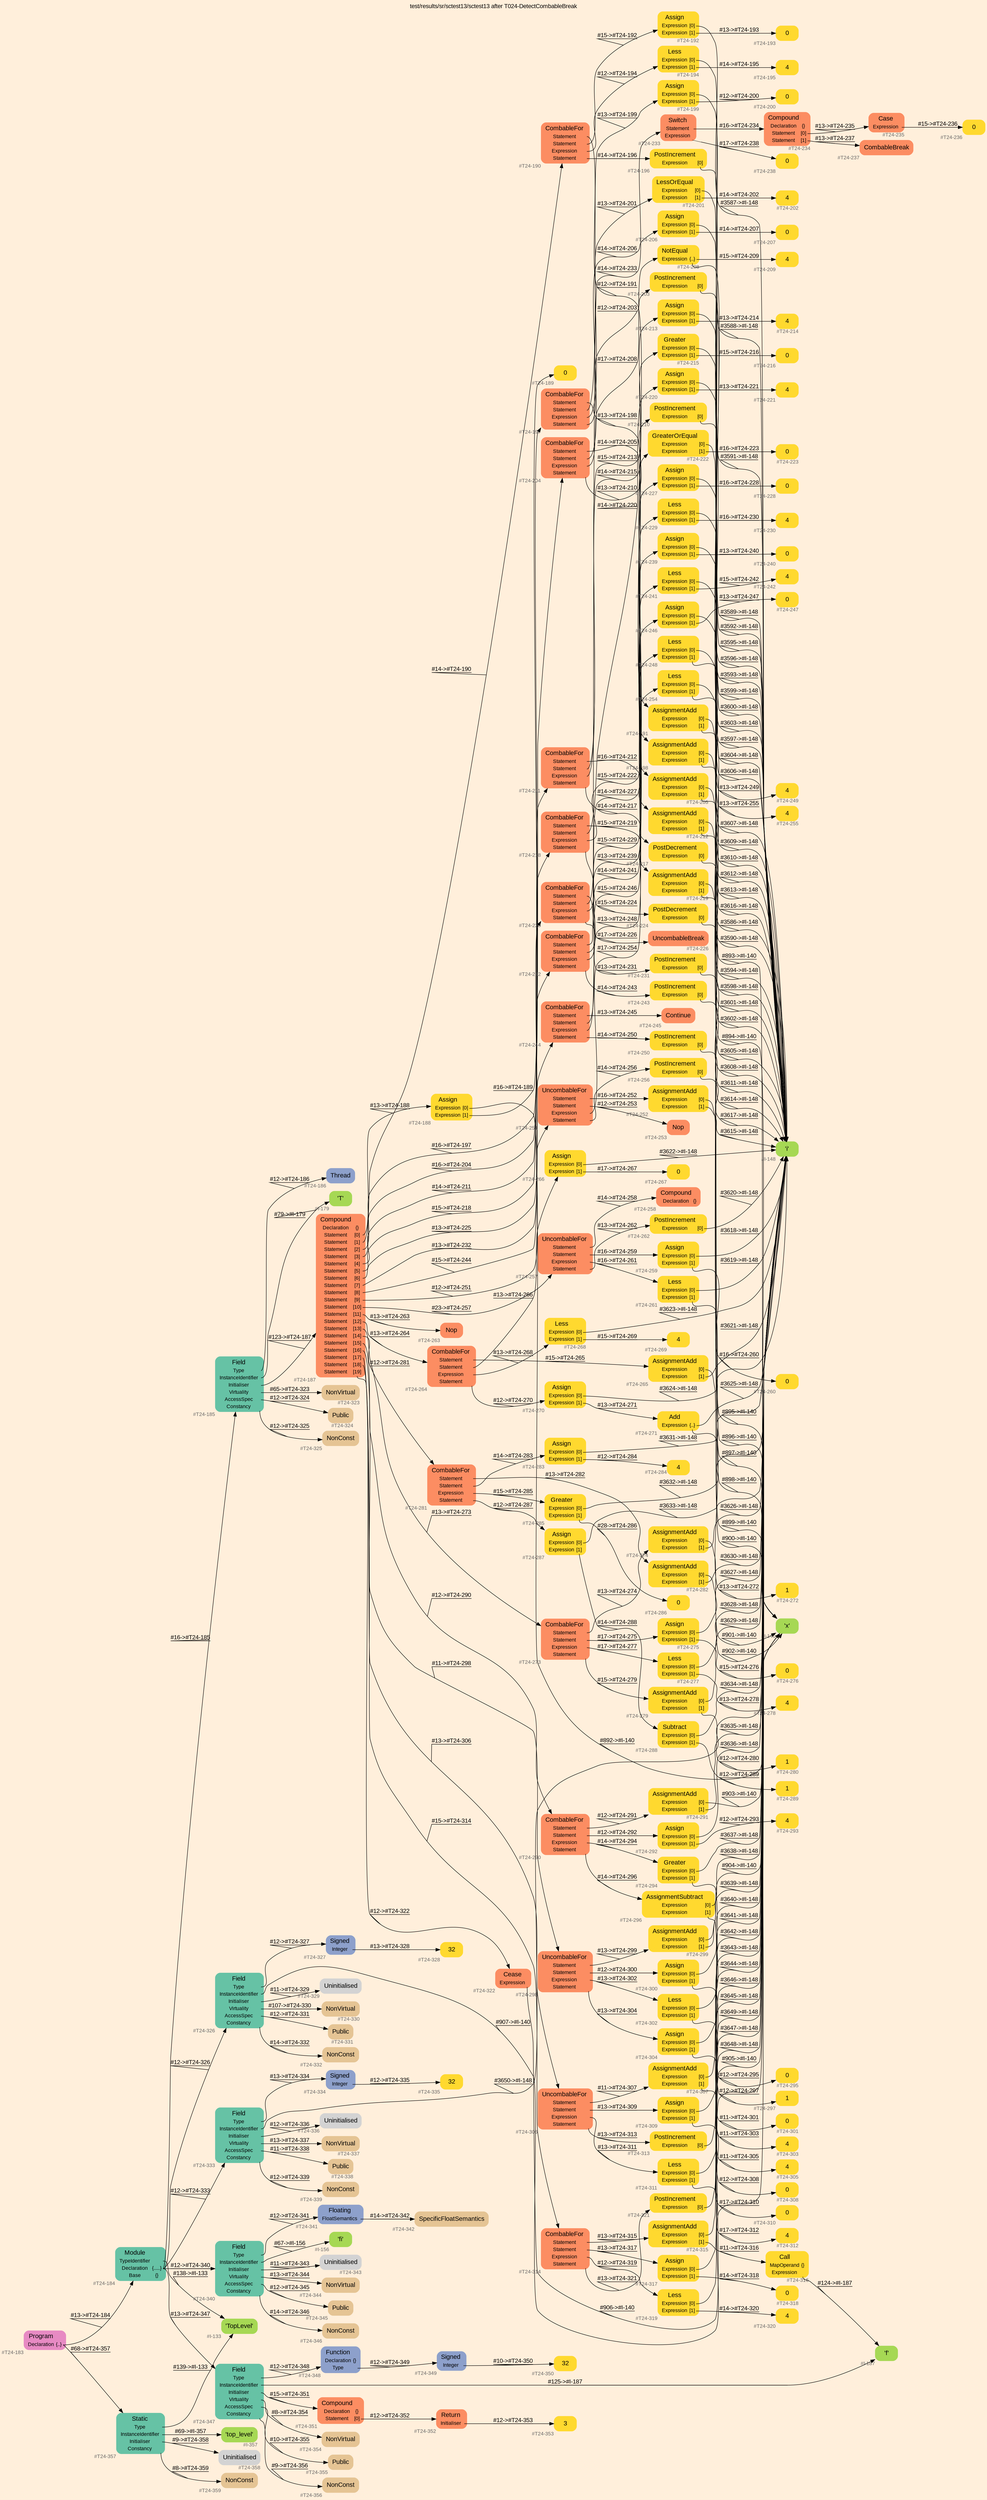 digraph "test/results/sr/sctest13/sctest13 after T024-DetectCombableBreak" {
label = "test/results/sr/sctest13/sctest13 after T024-DetectCombableBreak"
labelloc = t
graph [
    rankdir = "LR"
    ranksep = 0.3
    bgcolor = antiquewhite1
    color = black
    fontcolor = black
    fontname = "Arial"
];
node [
    fontname = "Arial"
];
edge [
    fontname = "Arial"
];

// -------------------- node figure --------------------
// -------- block #T24-183 ----------
"#T24-183" [
    fillcolor = "/set28/4"
    xlabel = "#T24-183"
    fontsize = "12"
    fontcolor = grey40
    shape = "plaintext"
    label = <<TABLE BORDER="0" CELLBORDER="0" CELLSPACING="0">
     <TR><TD><FONT COLOR="black" POINT-SIZE="15">Program</FONT></TD></TR>
     <TR><TD><FONT COLOR="black" POINT-SIZE="12">Declaration</FONT></TD><TD PORT="port0"><FONT COLOR="black" POINT-SIZE="12">{..}</FONT></TD></TR>
    </TABLE>>
    style = "rounded,filled"
];

// -------- block #T24-184 ----------
"#T24-184" [
    fillcolor = "/set28/1"
    xlabel = "#T24-184"
    fontsize = "12"
    fontcolor = grey40
    shape = "plaintext"
    label = <<TABLE BORDER="0" CELLBORDER="0" CELLSPACING="0">
     <TR><TD><FONT COLOR="black" POINT-SIZE="15">Module</FONT></TD></TR>
     <TR><TD><FONT COLOR="black" POINT-SIZE="12">TypeIdentifier</FONT></TD><TD PORT="port0"></TD></TR>
     <TR><TD><FONT COLOR="black" POINT-SIZE="12">Declaration</FONT></TD><TD PORT="port1"><FONT COLOR="black" POINT-SIZE="12">{.....}</FONT></TD></TR>
     <TR><TD><FONT COLOR="black" POINT-SIZE="12">Base</FONT></TD><TD PORT="port2"><FONT COLOR="black" POINT-SIZE="12">{}</FONT></TD></TR>
    </TABLE>>
    style = "rounded,filled"
];

// -------- block #I-133 ----------
"#I-133" [
    fillcolor = "/set28/5"
    xlabel = "#I-133"
    fontsize = "12"
    fontcolor = grey40
    shape = "plaintext"
    label = <<TABLE BORDER="0" CELLBORDER="0" CELLSPACING="0">
     <TR><TD><FONT COLOR="black" POINT-SIZE="15">'TopLevel'</FONT></TD></TR>
    </TABLE>>
    style = "rounded,filled"
];

// -------- block #T24-185 ----------
"#T24-185" [
    fillcolor = "/set28/1"
    xlabel = "#T24-185"
    fontsize = "12"
    fontcolor = grey40
    shape = "plaintext"
    label = <<TABLE BORDER="0" CELLBORDER="0" CELLSPACING="0">
     <TR><TD><FONT COLOR="black" POINT-SIZE="15">Field</FONT></TD></TR>
     <TR><TD><FONT COLOR="black" POINT-SIZE="12">Type</FONT></TD><TD PORT="port0"></TD></TR>
     <TR><TD><FONT COLOR="black" POINT-SIZE="12">InstanceIdentifier</FONT></TD><TD PORT="port1"></TD></TR>
     <TR><TD><FONT COLOR="black" POINT-SIZE="12">Initialiser</FONT></TD><TD PORT="port2"></TD></TR>
     <TR><TD><FONT COLOR="black" POINT-SIZE="12">Virtuality</FONT></TD><TD PORT="port3"></TD></TR>
     <TR><TD><FONT COLOR="black" POINT-SIZE="12">AccessSpec</FONT></TD><TD PORT="port4"></TD></TR>
     <TR><TD><FONT COLOR="black" POINT-SIZE="12">Constancy</FONT></TD><TD PORT="port5"></TD></TR>
    </TABLE>>
    style = "rounded,filled"
];

// -------- block #T24-186 ----------
"#T24-186" [
    fillcolor = "/set28/3"
    xlabel = "#T24-186"
    fontsize = "12"
    fontcolor = grey40
    shape = "plaintext"
    label = <<TABLE BORDER="0" CELLBORDER="0" CELLSPACING="0">
     <TR><TD><FONT COLOR="black" POINT-SIZE="15">Thread</FONT></TD></TR>
    </TABLE>>
    style = "rounded,filled"
];

// -------- block #I-179 ----------
"#I-179" [
    fillcolor = "/set28/5"
    xlabel = "#I-179"
    fontsize = "12"
    fontcolor = grey40
    shape = "plaintext"
    label = <<TABLE BORDER="0" CELLBORDER="0" CELLSPACING="0">
     <TR><TD><FONT COLOR="black" POINT-SIZE="15">'T'</FONT></TD></TR>
    </TABLE>>
    style = "rounded,filled"
];

// -------- block #T24-187 ----------
"#T24-187" [
    fillcolor = "/set28/2"
    xlabel = "#T24-187"
    fontsize = "12"
    fontcolor = grey40
    shape = "plaintext"
    label = <<TABLE BORDER="0" CELLBORDER="0" CELLSPACING="0">
     <TR><TD><FONT COLOR="black" POINT-SIZE="15">Compound</FONT></TD></TR>
     <TR><TD><FONT COLOR="black" POINT-SIZE="12">Declaration</FONT></TD><TD PORT="port0"><FONT COLOR="black" POINT-SIZE="12">{}</FONT></TD></TR>
     <TR><TD><FONT COLOR="black" POINT-SIZE="12">Statement</FONT></TD><TD PORT="port1"><FONT COLOR="black" POINT-SIZE="12">[0]</FONT></TD></TR>
     <TR><TD><FONT COLOR="black" POINT-SIZE="12">Statement</FONT></TD><TD PORT="port2"><FONT COLOR="black" POINT-SIZE="12">[1]</FONT></TD></TR>
     <TR><TD><FONT COLOR="black" POINT-SIZE="12">Statement</FONT></TD><TD PORT="port3"><FONT COLOR="black" POINT-SIZE="12">[2]</FONT></TD></TR>
     <TR><TD><FONT COLOR="black" POINT-SIZE="12">Statement</FONT></TD><TD PORT="port4"><FONT COLOR="black" POINT-SIZE="12">[3]</FONT></TD></TR>
     <TR><TD><FONT COLOR="black" POINT-SIZE="12">Statement</FONT></TD><TD PORT="port5"><FONT COLOR="black" POINT-SIZE="12">[4]</FONT></TD></TR>
     <TR><TD><FONT COLOR="black" POINT-SIZE="12">Statement</FONT></TD><TD PORT="port6"><FONT COLOR="black" POINT-SIZE="12">[5]</FONT></TD></TR>
     <TR><TD><FONT COLOR="black" POINT-SIZE="12">Statement</FONT></TD><TD PORT="port7"><FONT COLOR="black" POINT-SIZE="12">[6]</FONT></TD></TR>
     <TR><TD><FONT COLOR="black" POINT-SIZE="12">Statement</FONT></TD><TD PORT="port8"><FONT COLOR="black" POINT-SIZE="12">[7]</FONT></TD></TR>
     <TR><TD><FONT COLOR="black" POINT-SIZE="12">Statement</FONT></TD><TD PORT="port9"><FONT COLOR="black" POINT-SIZE="12">[8]</FONT></TD></TR>
     <TR><TD><FONT COLOR="black" POINT-SIZE="12">Statement</FONT></TD><TD PORT="port10"><FONT COLOR="black" POINT-SIZE="12">[9]</FONT></TD></TR>
     <TR><TD><FONT COLOR="black" POINT-SIZE="12">Statement</FONT></TD><TD PORT="port11"><FONT COLOR="black" POINT-SIZE="12">[10]</FONT></TD></TR>
     <TR><TD><FONT COLOR="black" POINT-SIZE="12">Statement</FONT></TD><TD PORT="port12"><FONT COLOR="black" POINT-SIZE="12">[11]</FONT></TD></TR>
     <TR><TD><FONT COLOR="black" POINT-SIZE="12">Statement</FONT></TD><TD PORT="port13"><FONT COLOR="black" POINT-SIZE="12">[12]</FONT></TD></TR>
     <TR><TD><FONT COLOR="black" POINT-SIZE="12">Statement</FONT></TD><TD PORT="port14"><FONT COLOR="black" POINT-SIZE="12">[13]</FONT></TD></TR>
     <TR><TD><FONT COLOR="black" POINT-SIZE="12">Statement</FONT></TD><TD PORT="port15"><FONT COLOR="black" POINT-SIZE="12">[14]</FONT></TD></TR>
     <TR><TD><FONT COLOR="black" POINT-SIZE="12">Statement</FONT></TD><TD PORT="port16"><FONT COLOR="black" POINT-SIZE="12">[15]</FONT></TD></TR>
     <TR><TD><FONT COLOR="black" POINT-SIZE="12">Statement</FONT></TD><TD PORT="port17"><FONT COLOR="black" POINT-SIZE="12">[16]</FONT></TD></TR>
     <TR><TD><FONT COLOR="black" POINT-SIZE="12">Statement</FONT></TD><TD PORT="port18"><FONT COLOR="black" POINT-SIZE="12">[17]</FONT></TD></TR>
     <TR><TD><FONT COLOR="black" POINT-SIZE="12">Statement</FONT></TD><TD PORT="port19"><FONT COLOR="black" POINT-SIZE="12">[18]</FONT></TD></TR>
     <TR><TD><FONT COLOR="black" POINT-SIZE="12">Statement</FONT></TD><TD PORT="port20"><FONT COLOR="black" POINT-SIZE="12">[19]</FONT></TD></TR>
    </TABLE>>
    style = "rounded,filled"
];

// -------- block #T24-188 ----------
"#T24-188" [
    fillcolor = "/set28/6"
    xlabel = "#T24-188"
    fontsize = "12"
    fontcolor = grey40
    shape = "plaintext"
    label = <<TABLE BORDER="0" CELLBORDER="0" CELLSPACING="0">
     <TR><TD><FONT COLOR="black" POINT-SIZE="15">Assign</FONT></TD></TR>
     <TR><TD><FONT COLOR="black" POINT-SIZE="12">Expression</FONT></TD><TD PORT="port0"><FONT COLOR="black" POINT-SIZE="12">[0]</FONT></TD></TR>
     <TR><TD><FONT COLOR="black" POINT-SIZE="12">Expression</FONT></TD><TD PORT="port1"><FONT COLOR="black" POINT-SIZE="12">[1]</FONT></TD></TR>
    </TABLE>>
    style = "rounded,filled"
];

// -------- block #I-140 ----------
"#I-140" [
    fillcolor = "/set28/5"
    xlabel = "#I-140"
    fontsize = "12"
    fontcolor = grey40
    shape = "plaintext"
    label = <<TABLE BORDER="0" CELLBORDER="0" CELLSPACING="0">
     <TR><TD><FONT COLOR="black" POINT-SIZE="15">'x'</FONT></TD></TR>
    </TABLE>>
    style = "rounded,filled"
];

// -------- block #T24-189 ----------
"#T24-189" [
    fillcolor = "/set28/6"
    xlabel = "#T24-189"
    fontsize = "12"
    fontcolor = grey40
    shape = "plaintext"
    label = <<TABLE BORDER="0" CELLBORDER="0" CELLSPACING="0">
     <TR><TD><FONT COLOR="black" POINT-SIZE="15">0</FONT></TD></TR>
    </TABLE>>
    style = "rounded,filled"
];

// -------- block #T24-190 ----------
"#T24-190" [
    fillcolor = "/set28/2"
    xlabel = "#T24-190"
    fontsize = "12"
    fontcolor = grey40
    shape = "plaintext"
    label = <<TABLE BORDER="0" CELLBORDER="0" CELLSPACING="0">
     <TR><TD><FONT COLOR="black" POINT-SIZE="15">CombableFor</FONT></TD></TR>
     <TR><TD><FONT COLOR="black" POINT-SIZE="12">Statement</FONT></TD><TD PORT="port0"></TD></TR>
     <TR><TD><FONT COLOR="black" POINT-SIZE="12">Statement</FONT></TD><TD PORT="port1"></TD></TR>
     <TR><TD><FONT COLOR="black" POINT-SIZE="12">Expression</FONT></TD><TD PORT="port2"></TD></TR>
     <TR><TD><FONT COLOR="black" POINT-SIZE="12">Statement</FONT></TD><TD PORT="port3"></TD></TR>
    </TABLE>>
    style = "rounded,filled"
];

// -------- block #T24-191 ----------
"#T24-191" [
    fillcolor = "/set28/6"
    xlabel = "#T24-191"
    fontsize = "12"
    fontcolor = grey40
    shape = "plaintext"
    label = <<TABLE BORDER="0" CELLBORDER="0" CELLSPACING="0">
     <TR><TD><FONT COLOR="black" POINT-SIZE="15">AssignmentAdd</FONT></TD></TR>
     <TR><TD><FONT COLOR="black" POINT-SIZE="12">Expression</FONT></TD><TD PORT="port0"><FONT COLOR="black" POINT-SIZE="12">[0]</FONT></TD></TR>
     <TR><TD><FONT COLOR="black" POINT-SIZE="12">Expression</FONT></TD><TD PORT="port1"><FONT COLOR="black" POINT-SIZE="12">[1]</FONT></TD></TR>
    </TABLE>>
    style = "rounded,filled"
];

// -------- block #I-148 ----------
"#I-148" [
    fillcolor = "/set28/5"
    xlabel = "#I-148"
    fontsize = "12"
    fontcolor = grey40
    shape = "plaintext"
    label = <<TABLE BORDER="0" CELLBORDER="0" CELLSPACING="0">
     <TR><TD><FONT COLOR="black" POINT-SIZE="15">'i'</FONT></TD></TR>
    </TABLE>>
    style = "rounded,filled"
];

// -------- block #T24-192 ----------
"#T24-192" [
    fillcolor = "/set28/6"
    xlabel = "#T24-192"
    fontsize = "12"
    fontcolor = grey40
    shape = "plaintext"
    label = <<TABLE BORDER="0" CELLBORDER="0" CELLSPACING="0">
     <TR><TD><FONT COLOR="black" POINT-SIZE="15">Assign</FONT></TD></TR>
     <TR><TD><FONT COLOR="black" POINT-SIZE="12">Expression</FONT></TD><TD PORT="port0"><FONT COLOR="black" POINT-SIZE="12">[0]</FONT></TD></TR>
     <TR><TD><FONT COLOR="black" POINT-SIZE="12">Expression</FONT></TD><TD PORT="port1"><FONT COLOR="black" POINT-SIZE="12">[1]</FONT></TD></TR>
    </TABLE>>
    style = "rounded,filled"
];

// -------- block #T24-193 ----------
"#T24-193" [
    fillcolor = "/set28/6"
    xlabel = "#T24-193"
    fontsize = "12"
    fontcolor = grey40
    shape = "plaintext"
    label = <<TABLE BORDER="0" CELLBORDER="0" CELLSPACING="0">
     <TR><TD><FONT COLOR="black" POINT-SIZE="15">0</FONT></TD></TR>
    </TABLE>>
    style = "rounded,filled"
];

// -------- block #T24-194 ----------
"#T24-194" [
    fillcolor = "/set28/6"
    xlabel = "#T24-194"
    fontsize = "12"
    fontcolor = grey40
    shape = "plaintext"
    label = <<TABLE BORDER="0" CELLBORDER="0" CELLSPACING="0">
     <TR><TD><FONT COLOR="black" POINT-SIZE="15">Less</FONT></TD></TR>
     <TR><TD><FONT COLOR="black" POINT-SIZE="12">Expression</FONT></TD><TD PORT="port0"><FONT COLOR="black" POINT-SIZE="12">[0]</FONT></TD></TR>
     <TR><TD><FONT COLOR="black" POINT-SIZE="12">Expression</FONT></TD><TD PORT="port1"><FONT COLOR="black" POINT-SIZE="12">[1]</FONT></TD></TR>
    </TABLE>>
    style = "rounded,filled"
];

// -------- block #T24-195 ----------
"#T24-195" [
    fillcolor = "/set28/6"
    xlabel = "#T24-195"
    fontsize = "12"
    fontcolor = grey40
    shape = "plaintext"
    label = <<TABLE BORDER="0" CELLBORDER="0" CELLSPACING="0">
     <TR><TD><FONT COLOR="black" POINT-SIZE="15">4</FONT></TD></TR>
    </TABLE>>
    style = "rounded,filled"
];

// -------- block #T24-196 ----------
"#T24-196" [
    fillcolor = "/set28/6"
    xlabel = "#T24-196"
    fontsize = "12"
    fontcolor = grey40
    shape = "plaintext"
    label = <<TABLE BORDER="0" CELLBORDER="0" CELLSPACING="0">
     <TR><TD><FONT COLOR="black" POINT-SIZE="15">PostIncrement</FONT></TD></TR>
     <TR><TD><FONT COLOR="black" POINT-SIZE="12">Expression</FONT></TD><TD PORT="port0"><FONT COLOR="black" POINT-SIZE="12">[0]</FONT></TD></TR>
    </TABLE>>
    style = "rounded,filled"
];

// -------- block #T24-197 ----------
"#T24-197" [
    fillcolor = "/set28/2"
    xlabel = "#T24-197"
    fontsize = "12"
    fontcolor = grey40
    shape = "plaintext"
    label = <<TABLE BORDER="0" CELLBORDER="0" CELLSPACING="0">
     <TR><TD><FONT COLOR="black" POINT-SIZE="15">CombableFor</FONT></TD></TR>
     <TR><TD><FONT COLOR="black" POINT-SIZE="12">Statement</FONT></TD><TD PORT="port0"></TD></TR>
     <TR><TD><FONT COLOR="black" POINT-SIZE="12">Statement</FONT></TD><TD PORT="port1"></TD></TR>
     <TR><TD><FONT COLOR="black" POINT-SIZE="12">Expression</FONT></TD><TD PORT="port2"></TD></TR>
     <TR><TD><FONT COLOR="black" POINT-SIZE="12">Statement</FONT></TD><TD PORT="port3"></TD></TR>
    </TABLE>>
    style = "rounded,filled"
];

// -------- block #T24-198 ----------
"#T24-198" [
    fillcolor = "/set28/6"
    xlabel = "#T24-198"
    fontsize = "12"
    fontcolor = grey40
    shape = "plaintext"
    label = <<TABLE BORDER="0" CELLBORDER="0" CELLSPACING="0">
     <TR><TD><FONT COLOR="black" POINT-SIZE="15">AssignmentAdd</FONT></TD></TR>
     <TR><TD><FONT COLOR="black" POINT-SIZE="12">Expression</FONT></TD><TD PORT="port0"><FONT COLOR="black" POINT-SIZE="12">[0]</FONT></TD></TR>
     <TR><TD><FONT COLOR="black" POINT-SIZE="12">Expression</FONT></TD><TD PORT="port1"><FONT COLOR="black" POINT-SIZE="12">[1]</FONT></TD></TR>
    </TABLE>>
    style = "rounded,filled"
];

// -------- block #T24-199 ----------
"#T24-199" [
    fillcolor = "/set28/6"
    xlabel = "#T24-199"
    fontsize = "12"
    fontcolor = grey40
    shape = "plaintext"
    label = <<TABLE BORDER="0" CELLBORDER="0" CELLSPACING="0">
     <TR><TD><FONT COLOR="black" POINT-SIZE="15">Assign</FONT></TD></TR>
     <TR><TD><FONT COLOR="black" POINT-SIZE="12">Expression</FONT></TD><TD PORT="port0"><FONT COLOR="black" POINT-SIZE="12">[0]</FONT></TD></TR>
     <TR><TD><FONT COLOR="black" POINT-SIZE="12">Expression</FONT></TD><TD PORT="port1"><FONT COLOR="black" POINT-SIZE="12">[1]</FONT></TD></TR>
    </TABLE>>
    style = "rounded,filled"
];

// -------- block #T24-200 ----------
"#T24-200" [
    fillcolor = "/set28/6"
    xlabel = "#T24-200"
    fontsize = "12"
    fontcolor = grey40
    shape = "plaintext"
    label = <<TABLE BORDER="0" CELLBORDER="0" CELLSPACING="0">
     <TR><TD><FONT COLOR="black" POINT-SIZE="15">0</FONT></TD></TR>
    </TABLE>>
    style = "rounded,filled"
];

// -------- block #T24-201 ----------
"#T24-201" [
    fillcolor = "/set28/6"
    xlabel = "#T24-201"
    fontsize = "12"
    fontcolor = grey40
    shape = "plaintext"
    label = <<TABLE BORDER="0" CELLBORDER="0" CELLSPACING="0">
     <TR><TD><FONT COLOR="black" POINT-SIZE="15">LessOrEqual</FONT></TD></TR>
     <TR><TD><FONT COLOR="black" POINT-SIZE="12">Expression</FONT></TD><TD PORT="port0"><FONT COLOR="black" POINT-SIZE="12">[0]</FONT></TD></TR>
     <TR><TD><FONT COLOR="black" POINT-SIZE="12">Expression</FONT></TD><TD PORT="port1"><FONT COLOR="black" POINT-SIZE="12">[1]</FONT></TD></TR>
    </TABLE>>
    style = "rounded,filled"
];

// -------- block #T24-202 ----------
"#T24-202" [
    fillcolor = "/set28/6"
    xlabel = "#T24-202"
    fontsize = "12"
    fontcolor = grey40
    shape = "plaintext"
    label = <<TABLE BORDER="0" CELLBORDER="0" CELLSPACING="0">
     <TR><TD><FONT COLOR="black" POINT-SIZE="15">4</FONT></TD></TR>
    </TABLE>>
    style = "rounded,filled"
];

// -------- block #T24-203 ----------
"#T24-203" [
    fillcolor = "/set28/6"
    xlabel = "#T24-203"
    fontsize = "12"
    fontcolor = grey40
    shape = "plaintext"
    label = <<TABLE BORDER="0" CELLBORDER="0" CELLSPACING="0">
     <TR><TD><FONT COLOR="black" POINT-SIZE="15">PostIncrement</FONT></TD></TR>
     <TR><TD><FONT COLOR="black" POINT-SIZE="12">Expression</FONT></TD><TD PORT="port0"><FONT COLOR="black" POINT-SIZE="12">[0]</FONT></TD></TR>
    </TABLE>>
    style = "rounded,filled"
];

// -------- block #T24-204 ----------
"#T24-204" [
    fillcolor = "/set28/2"
    xlabel = "#T24-204"
    fontsize = "12"
    fontcolor = grey40
    shape = "plaintext"
    label = <<TABLE BORDER="0" CELLBORDER="0" CELLSPACING="0">
     <TR><TD><FONT COLOR="black" POINT-SIZE="15">CombableFor</FONT></TD></TR>
     <TR><TD><FONT COLOR="black" POINT-SIZE="12">Statement</FONT></TD><TD PORT="port0"></TD></TR>
     <TR><TD><FONT COLOR="black" POINT-SIZE="12">Statement</FONT></TD><TD PORT="port1"></TD></TR>
     <TR><TD><FONT COLOR="black" POINT-SIZE="12">Expression</FONT></TD><TD PORT="port2"></TD></TR>
     <TR><TD><FONT COLOR="black" POINT-SIZE="12">Statement</FONT></TD><TD PORT="port3"></TD></TR>
    </TABLE>>
    style = "rounded,filled"
];

// -------- block #T24-205 ----------
"#T24-205" [
    fillcolor = "/set28/6"
    xlabel = "#T24-205"
    fontsize = "12"
    fontcolor = grey40
    shape = "plaintext"
    label = <<TABLE BORDER="0" CELLBORDER="0" CELLSPACING="0">
     <TR><TD><FONT COLOR="black" POINT-SIZE="15">AssignmentAdd</FONT></TD></TR>
     <TR><TD><FONT COLOR="black" POINT-SIZE="12">Expression</FONT></TD><TD PORT="port0"><FONT COLOR="black" POINT-SIZE="12">[0]</FONT></TD></TR>
     <TR><TD><FONT COLOR="black" POINT-SIZE="12">Expression</FONT></TD><TD PORT="port1"><FONT COLOR="black" POINT-SIZE="12">[1]</FONT></TD></TR>
    </TABLE>>
    style = "rounded,filled"
];

// -------- block #T24-206 ----------
"#T24-206" [
    fillcolor = "/set28/6"
    xlabel = "#T24-206"
    fontsize = "12"
    fontcolor = grey40
    shape = "plaintext"
    label = <<TABLE BORDER="0" CELLBORDER="0" CELLSPACING="0">
     <TR><TD><FONT COLOR="black" POINT-SIZE="15">Assign</FONT></TD></TR>
     <TR><TD><FONT COLOR="black" POINT-SIZE="12">Expression</FONT></TD><TD PORT="port0"><FONT COLOR="black" POINT-SIZE="12">[0]</FONT></TD></TR>
     <TR><TD><FONT COLOR="black" POINT-SIZE="12">Expression</FONT></TD><TD PORT="port1"><FONT COLOR="black" POINT-SIZE="12">[1]</FONT></TD></TR>
    </TABLE>>
    style = "rounded,filled"
];

// -------- block #T24-207 ----------
"#T24-207" [
    fillcolor = "/set28/6"
    xlabel = "#T24-207"
    fontsize = "12"
    fontcolor = grey40
    shape = "plaintext"
    label = <<TABLE BORDER="0" CELLBORDER="0" CELLSPACING="0">
     <TR><TD><FONT COLOR="black" POINT-SIZE="15">0</FONT></TD></TR>
    </TABLE>>
    style = "rounded,filled"
];

// -------- block #T24-208 ----------
"#T24-208" [
    fillcolor = "/set28/6"
    xlabel = "#T24-208"
    fontsize = "12"
    fontcolor = grey40
    shape = "plaintext"
    label = <<TABLE BORDER="0" CELLBORDER="0" CELLSPACING="0">
     <TR><TD><FONT COLOR="black" POINT-SIZE="15">NotEqual</FONT></TD></TR>
     <TR><TD><FONT COLOR="black" POINT-SIZE="12">Expression</FONT></TD><TD PORT="port0"><FONT COLOR="black" POINT-SIZE="12">{..}</FONT></TD></TR>
    </TABLE>>
    style = "rounded,filled"
];

// -------- block #T24-209 ----------
"#T24-209" [
    fillcolor = "/set28/6"
    xlabel = "#T24-209"
    fontsize = "12"
    fontcolor = grey40
    shape = "plaintext"
    label = <<TABLE BORDER="0" CELLBORDER="0" CELLSPACING="0">
     <TR><TD><FONT COLOR="black" POINT-SIZE="15">4</FONT></TD></TR>
    </TABLE>>
    style = "rounded,filled"
];

// -------- block #T24-210 ----------
"#T24-210" [
    fillcolor = "/set28/6"
    xlabel = "#T24-210"
    fontsize = "12"
    fontcolor = grey40
    shape = "plaintext"
    label = <<TABLE BORDER="0" CELLBORDER="0" CELLSPACING="0">
     <TR><TD><FONT COLOR="black" POINT-SIZE="15">PostIncrement</FONT></TD></TR>
     <TR><TD><FONT COLOR="black" POINT-SIZE="12">Expression</FONT></TD><TD PORT="port0"><FONT COLOR="black" POINT-SIZE="12">[0]</FONT></TD></TR>
    </TABLE>>
    style = "rounded,filled"
];

// -------- block #T24-211 ----------
"#T24-211" [
    fillcolor = "/set28/2"
    xlabel = "#T24-211"
    fontsize = "12"
    fontcolor = grey40
    shape = "plaintext"
    label = <<TABLE BORDER="0" CELLBORDER="0" CELLSPACING="0">
     <TR><TD><FONT COLOR="black" POINT-SIZE="15">CombableFor</FONT></TD></TR>
     <TR><TD><FONT COLOR="black" POINT-SIZE="12">Statement</FONT></TD><TD PORT="port0"></TD></TR>
     <TR><TD><FONT COLOR="black" POINT-SIZE="12">Statement</FONT></TD><TD PORT="port1"></TD></TR>
     <TR><TD><FONT COLOR="black" POINT-SIZE="12">Expression</FONT></TD><TD PORT="port2"></TD></TR>
     <TR><TD><FONT COLOR="black" POINT-SIZE="12">Statement</FONT></TD><TD PORT="port3"></TD></TR>
    </TABLE>>
    style = "rounded,filled"
];

// -------- block #T24-212 ----------
"#T24-212" [
    fillcolor = "/set28/6"
    xlabel = "#T24-212"
    fontsize = "12"
    fontcolor = grey40
    shape = "plaintext"
    label = <<TABLE BORDER="0" CELLBORDER="0" CELLSPACING="0">
     <TR><TD><FONT COLOR="black" POINT-SIZE="15">AssignmentAdd</FONT></TD></TR>
     <TR><TD><FONT COLOR="black" POINT-SIZE="12">Expression</FONT></TD><TD PORT="port0"><FONT COLOR="black" POINT-SIZE="12">[0]</FONT></TD></TR>
     <TR><TD><FONT COLOR="black" POINT-SIZE="12">Expression</FONT></TD><TD PORT="port1"><FONT COLOR="black" POINT-SIZE="12">[1]</FONT></TD></TR>
    </TABLE>>
    style = "rounded,filled"
];

// -------- block #T24-213 ----------
"#T24-213" [
    fillcolor = "/set28/6"
    xlabel = "#T24-213"
    fontsize = "12"
    fontcolor = grey40
    shape = "plaintext"
    label = <<TABLE BORDER="0" CELLBORDER="0" CELLSPACING="0">
     <TR><TD><FONT COLOR="black" POINT-SIZE="15">Assign</FONT></TD></TR>
     <TR><TD><FONT COLOR="black" POINT-SIZE="12">Expression</FONT></TD><TD PORT="port0"><FONT COLOR="black" POINT-SIZE="12">[0]</FONT></TD></TR>
     <TR><TD><FONT COLOR="black" POINT-SIZE="12">Expression</FONT></TD><TD PORT="port1"><FONT COLOR="black" POINT-SIZE="12">[1]</FONT></TD></TR>
    </TABLE>>
    style = "rounded,filled"
];

// -------- block #T24-214 ----------
"#T24-214" [
    fillcolor = "/set28/6"
    xlabel = "#T24-214"
    fontsize = "12"
    fontcolor = grey40
    shape = "plaintext"
    label = <<TABLE BORDER="0" CELLBORDER="0" CELLSPACING="0">
     <TR><TD><FONT COLOR="black" POINT-SIZE="15">4</FONT></TD></TR>
    </TABLE>>
    style = "rounded,filled"
];

// -------- block #T24-215 ----------
"#T24-215" [
    fillcolor = "/set28/6"
    xlabel = "#T24-215"
    fontsize = "12"
    fontcolor = grey40
    shape = "plaintext"
    label = <<TABLE BORDER="0" CELLBORDER="0" CELLSPACING="0">
     <TR><TD><FONT COLOR="black" POINT-SIZE="15">Greater</FONT></TD></TR>
     <TR><TD><FONT COLOR="black" POINT-SIZE="12">Expression</FONT></TD><TD PORT="port0"><FONT COLOR="black" POINT-SIZE="12">[0]</FONT></TD></TR>
     <TR><TD><FONT COLOR="black" POINT-SIZE="12">Expression</FONT></TD><TD PORT="port1"><FONT COLOR="black" POINT-SIZE="12">[1]</FONT></TD></TR>
    </TABLE>>
    style = "rounded,filled"
];

// -------- block #T24-216 ----------
"#T24-216" [
    fillcolor = "/set28/6"
    xlabel = "#T24-216"
    fontsize = "12"
    fontcolor = grey40
    shape = "plaintext"
    label = <<TABLE BORDER="0" CELLBORDER="0" CELLSPACING="0">
     <TR><TD><FONT COLOR="black" POINT-SIZE="15">0</FONT></TD></TR>
    </TABLE>>
    style = "rounded,filled"
];

// -------- block #T24-217 ----------
"#T24-217" [
    fillcolor = "/set28/6"
    xlabel = "#T24-217"
    fontsize = "12"
    fontcolor = grey40
    shape = "plaintext"
    label = <<TABLE BORDER="0" CELLBORDER="0" CELLSPACING="0">
     <TR><TD><FONT COLOR="black" POINT-SIZE="15">PostDecrement</FONT></TD></TR>
     <TR><TD><FONT COLOR="black" POINT-SIZE="12">Expression</FONT></TD><TD PORT="port0"><FONT COLOR="black" POINT-SIZE="12">[0]</FONT></TD></TR>
    </TABLE>>
    style = "rounded,filled"
];

// -------- block #T24-218 ----------
"#T24-218" [
    fillcolor = "/set28/2"
    xlabel = "#T24-218"
    fontsize = "12"
    fontcolor = grey40
    shape = "plaintext"
    label = <<TABLE BORDER="0" CELLBORDER="0" CELLSPACING="0">
     <TR><TD><FONT COLOR="black" POINT-SIZE="15">CombableFor</FONT></TD></TR>
     <TR><TD><FONT COLOR="black" POINT-SIZE="12">Statement</FONT></TD><TD PORT="port0"></TD></TR>
     <TR><TD><FONT COLOR="black" POINT-SIZE="12">Statement</FONT></TD><TD PORT="port1"></TD></TR>
     <TR><TD><FONT COLOR="black" POINT-SIZE="12">Expression</FONT></TD><TD PORT="port2"></TD></TR>
     <TR><TD><FONT COLOR="black" POINT-SIZE="12">Statement</FONT></TD><TD PORT="port3"></TD></TR>
    </TABLE>>
    style = "rounded,filled"
];

// -------- block #T24-219 ----------
"#T24-219" [
    fillcolor = "/set28/6"
    xlabel = "#T24-219"
    fontsize = "12"
    fontcolor = grey40
    shape = "plaintext"
    label = <<TABLE BORDER="0" CELLBORDER="0" CELLSPACING="0">
     <TR><TD><FONT COLOR="black" POINT-SIZE="15">AssignmentAdd</FONT></TD></TR>
     <TR><TD><FONT COLOR="black" POINT-SIZE="12">Expression</FONT></TD><TD PORT="port0"><FONT COLOR="black" POINT-SIZE="12">[0]</FONT></TD></TR>
     <TR><TD><FONT COLOR="black" POINT-SIZE="12">Expression</FONT></TD><TD PORT="port1"><FONT COLOR="black" POINT-SIZE="12">[1]</FONT></TD></TR>
    </TABLE>>
    style = "rounded,filled"
];

// -------- block #T24-220 ----------
"#T24-220" [
    fillcolor = "/set28/6"
    xlabel = "#T24-220"
    fontsize = "12"
    fontcolor = grey40
    shape = "plaintext"
    label = <<TABLE BORDER="0" CELLBORDER="0" CELLSPACING="0">
     <TR><TD><FONT COLOR="black" POINT-SIZE="15">Assign</FONT></TD></TR>
     <TR><TD><FONT COLOR="black" POINT-SIZE="12">Expression</FONT></TD><TD PORT="port0"><FONT COLOR="black" POINT-SIZE="12">[0]</FONT></TD></TR>
     <TR><TD><FONT COLOR="black" POINT-SIZE="12">Expression</FONT></TD><TD PORT="port1"><FONT COLOR="black" POINT-SIZE="12">[1]</FONT></TD></TR>
    </TABLE>>
    style = "rounded,filled"
];

// -------- block #T24-221 ----------
"#T24-221" [
    fillcolor = "/set28/6"
    xlabel = "#T24-221"
    fontsize = "12"
    fontcolor = grey40
    shape = "plaintext"
    label = <<TABLE BORDER="0" CELLBORDER="0" CELLSPACING="0">
     <TR><TD><FONT COLOR="black" POINT-SIZE="15">4</FONT></TD></TR>
    </TABLE>>
    style = "rounded,filled"
];

// -------- block #T24-222 ----------
"#T24-222" [
    fillcolor = "/set28/6"
    xlabel = "#T24-222"
    fontsize = "12"
    fontcolor = grey40
    shape = "plaintext"
    label = <<TABLE BORDER="0" CELLBORDER="0" CELLSPACING="0">
     <TR><TD><FONT COLOR="black" POINT-SIZE="15">GreaterOrEqual</FONT></TD></TR>
     <TR><TD><FONT COLOR="black" POINT-SIZE="12">Expression</FONT></TD><TD PORT="port0"><FONT COLOR="black" POINT-SIZE="12">[0]</FONT></TD></TR>
     <TR><TD><FONT COLOR="black" POINT-SIZE="12">Expression</FONT></TD><TD PORT="port1"><FONT COLOR="black" POINT-SIZE="12">[1]</FONT></TD></TR>
    </TABLE>>
    style = "rounded,filled"
];

// -------- block #T24-223 ----------
"#T24-223" [
    fillcolor = "/set28/6"
    xlabel = "#T24-223"
    fontsize = "12"
    fontcolor = grey40
    shape = "plaintext"
    label = <<TABLE BORDER="0" CELLBORDER="0" CELLSPACING="0">
     <TR><TD><FONT COLOR="black" POINT-SIZE="15">0</FONT></TD></TR>
    </TABLE>>
    style = "rounded,filled"
];

// -------- block #T24-224 ----------
"#T24-224" [
    fillcolor = "/set28/6"
    xlabel = "#T24-224"
    fontsize = "12"
    fontcolor = grey40
    shape = "plaintext"
    label = <<TABLE BORDER="0" CELLBORDER="0" CELLSPACING="0">
     <TR><TD><FONT COLOR="black" POINT-SIZE="15">PostDecrement</FONT></TD></TR>
     <TR><TD><FONT COLOR="black" POINT-SIZE="12">Expression</FONT></TD><TD PORT="port0"><FONT COLOR="black" POINT-SIZE="12">[0]</FONT></TD></TR>
    </TABLE>>
    style = "rounded,filled"
];

// -------- block #T24-225 ----------
"#T24-225" [
    fillcolor = "/set28/2"
    xlabel = "#T24-225"
    fontsize = "12"
    fontcolor = grey40
    shape = "plaintext"
    label = <<TABLE BORDER="0" CELLBORDER="0" CELLSPACING="0">
     <TR><TD><FONT COLOR="black" POINT-SIZE="15">CombableFor</FONT></TD></TR>
     <TR><TD><FONT COLOR="black" POINT-SIZE="12">Statement</FONT></TD><TD PORT="port0"></TD></TR>
     <TR><TD><FONT COLOR="black" POINT-SIZE="12">Statement</FONT></TD><TD PORT="port1"></TD></TR>
     <TR><TD><FONT COLOR="black" POINT-SIZE="12">Expression</FONT></TD><TD PORT="port2"></TD></TR>
     <TR><TD><FONT COLOR="black" POINT-SIZE="12">Statement</FONT></TD><TD PORT="port3"></TD></TR>
    </TABLE>>
    style = "rounded,filled"
];

// -------- block #T24-226 ----------
"#T24-226" [
    fillcolor = "/set28/2"
    xlabel = "#T24-226"
    fontsize = "12"
    fontcolor = grey40
    shape = "plaintext"
    label = <<TABLE BORDER="0" CELLBORDER="0" CELLSPACING="0">
     <TR><TD><FONT COLOR="black" POINT-SIZE="15">UncombableBreak</FONT></TD></TR>
    </TABLE>>
    style = "rounded,filled"
];

// -------- block #T24-227 ----------
"#T24-227" [
    fillcolor = "/set28/6"
    xlabel = "#T24-227"
    fontsize = "12"
    fontcolor = grey40
    shape = "plaintext"
    label = <<TABLE BORDER="0" CELLBORDER="0" CELLSPACING="0">
     <TR><TD><FONT COLOR="black" POINT-SIZE="15">Assign</FONT></TD></TR>
     <TR><TD><FONT COLOR="black" POINT-SIZE="12">Expression</FONT></TD><TD PORT="port0"><FONT COLOR="black" POINT-SIZE="12">[0]</FONT></TD></TR>
     <TR><TD><FONT COLOR="black" POINT-SIZE="12">Expression</FONT></TD><TD PORT="port1"><FONT COLOR="black" POINT-SIZE="12">[1]</FONT></TD></TR>
    </TABLE>>
    style = "rounded,filled"
];

// -------- block #T24-228 ----------
"#T24-228" [
    fillcolor = "/set28/6"
    xlabel = "#T24-228"
    fontsize = "12"
    fontcolor = grey40
    shape = "plaintext"
    label = <<TABLE BORDER="0" CELLBORDER="0" CELLSPACING="0">
     <TR><TD><FONT COLOR="black" POINT-SIZE="15">0</FONT></TD></TR>
    </TABLE>>
    style = "rounded,filled"
];

// -------- block #T24-229 ----------
"#T24-229" [
    fillcolor = "/set28/6"
    xlabel = "#T24-229"
    fontsize = "12"
    fontcolor = grey40
    shape = "plaintext"
    label = <<TABLE BORDER="0" CELLBORDER="0" CELLSPACING="0">
     <TR><TD><FONT COLOR="black" POINT-SIZE="15">Less</FONT></TD></TR>
     <TR><TD><FONT COLOR="black" POINT-SIZE="12">Expression</FONT></TD><TD PORT="port0"><FONT COLOR="black" POINT-SIZE="12">[0]</FONT></TD></TR>
     <TR><TD><FONT COLOR="black" POINT-SIZE="12">Expression</FONT></TD><TD PORT="port1"><FONT COLOR="black" POINT-SIZE="12">[1]</FONT></TD></TR>
    </TABLE>>
    style = "rounded,filled"
];

// -------- block #T24-230 ----------
"#T24-230" [
    fillcolor = "/set28/6"
    xlabel = "#T24-230"
    fontsize = "12"
    fontcolor = grey40
    shape = "plaintext"
    label = <<TABLE BORDER="0" CELLBORDER="0" CELLSPACING="0">
     <TR><TD><FONT COLOR="black" POINT-SIZE="15">4</FONT></TD></TR>
    </TABLE>>
    style = "rounded,filled"
];

// -------- block #T24-231 ----------
"#T24-231" [
    fillcolor = "/set28/6"
    xlabel = "#T24-231"
    fontsize = "12"
    fontcolor = grey40
    shape = "plaintext"
    label = <<TABLE BORDER="0" CELLBORDER="0" CELLSPACING="0">
     <TR><TD><FONT COLOR="black" POINT-SIZE="15">PostIncrement</FONT></TD></TR>
     <TR><TD><FONT COLOR="black" POINT-SIZE="12">Expression</FONT></TD><TD PORT="port0"><FONT COLOR="black" POINT-SIZE="12">[0]</FONT></TD></TR>
    </TABLE>>
    style = "rounded,filled"
];

// -------- block #T24-232 ----------
"#T24-232" [
    fillcolor = "/set28/2"
    xlabel = "#T24-232"
    fontsize = "12"
    fontcolor = grey40
    shape = "plaintext"
    label = <<TABLE BORDER="0" CELLBORDER="0" CELLSPACING="0">
     <TR><TD><FONT COLOR="black" POINT-SIZE="15">CombableFor</FONT></TD></TR>
     <TR><TD><FONT COLOR="black" POINT-SIZE="12">Statement</FONT></TD><TD PORT="port0"></TD></TR>
     <TR><TD><FONT COLOR="black" POINT-SIZE="12">Statement</FONT></TD><TD PORT="port1"></TD></TR>
     <TR><TD><FONT COLOR="black" POINT-SIZE="12">Expression</FONT></TD><TD PORT="port2"></TD></TR>
     <TR><TD><FONT COLOR="black" POINT-SIZE="12">Statement</FONT></TD><TD PORT="port3"></TD></TR>
    </TABLE>>
    style = "rounded,filled"
];

// -------- block #T24-233 ----------
"#T24-233" [
    fillcolor = "/set28/2"
    xlabel = "#T24-233"
    fontsize = "12"
    fontcolor = grey40
    shape = "plaintext"
    label = <<TABLE BORDER="0" CELLBORDER="0" CELLSPACING="0">
     <TR><TD><FONT COLOR="black" POINT-SIZE="15">Switch</FONT></TD></TR>
     <TR><TD><FONT COLOR="black" POINT-SIZE="12">Statement</FONT></TD><TD PORT="port0"></TD></TR>
     <TR><TD><FONT COLOR="black" POINT-SIZE="12">Expression</FONT></TD><TD PORT="port1"></TD></TR>
    </TABLE>>
    style = "rounded,filled"
];

// -------- block #T24-234 ----------
"#T24-234" [
    fillcolor = "/set28/2"
    xlabel = "#T24-234"
    fontsize = "12"
    fontcolor = grey40
    shape = "plaintext"
    label = <<TABLE BORDER="0" CELLBORDER="0" CELLSPACING="0">
     <TR><TD><FONT COLOR="black" POINT-SIZE="15">Compound</FONT></TD></TR>
     <TR><TD><FONT COLOR="black" POINT-SIZE="12">Declaration</FONT></TD><TD PORT="port0"><FONT COLOR="black" POINT-SIZE="12">{}</FONT></TD></TR>
     <TR><TD><FONT COLOR="black" POINT-SIZE="12">Statement</FONT></TD><TD PORT="port1"><FONT COLOR="black" POINT-SIZE="12">[0]</FONT></TD></TR>
     <TR><TD><FONT COLOR="black" POINT-SIZE="12">Statement</FONT></TD><TD PORT="port2"><FONT COLOR="black" POINT-SIZE="12">[1]</FONT></TD></TR>
    </TABLE>>
    style = "rounded,filled"
];

// -------- block #T24-235 ----------
"#T24-235" [
    fillcolor = "/set28/2"
    xlabel = "#T24-235"
    fontsize = "12"
    fontcolor = grey40
    shape = "plaintext"
    label = <<TABLE BORDER="0" CELLBORDER="0" CELLSPACING="0">
     <TR><TD><FONT COLOR="black" POINT-SIZE="15">Case</FONT></TD></TR>
     <TR><TD><FONT COLOR="black" POINT-SIZE="12">Expression</FONT></TD><TD PORT="port0"></TD></TR>
    </TABLE>>
    style = "rounded,filled"
];

// -------- block #T24-236 ----------
"#T24-236" [
    fillcolor = "/set28/6"
    xlabel = "#T24-236"
    fontsize = "12"
    fontcolor = grey40
    shape = "plaintext"
    label = <<TABLE BORDER="0" CELLBORDER="0" CELLSPACING="0">
     <TR><TD><FONT COLOR="black" POINT-SIZE="15">0</FONT></TD></TR>
    </TABLE>>
    style = "rounded,filled"
];

// -------- block #T24-237 ----------
"#T24-237" [
    fillcolor = "/set28/2"
    xlabel = "#T24-237"
    fontsize = "12"
    fontcolor = grey40
    shape = "plaintext"
    label = <<TABLE BORDER="0" CELLBORDER="0" CELLSPACING="0">
     <TR><TD><FONT COLOR="black" POINT-SIZE="15">CombableBreak</FONT></TD></TR>
    </TABLE>>
    style = "rounded,filled"
];

// -------- block #T24-238 ----------
"#T24-238" [
    fillcolor = "/set28/6"
    xlabel = "#T24-238"
    fontsize = "12"
    fontcolor = grey40
    shape = "plaintext"
    label = <<TABLE BORDER="0" CELLBORDER="0" CELLSPACING="0">
     <TR><TD><FONT COLOR="black" POINT-SIZE="15">0</FONT></TD></TR>
    </TABLE>>
    style = "rounded,filled"
];

// -------- block #T24-239 ----------
"#T24-239" [
    fillcolor = "/set28/6"
    xlabel = "#T24-239"
    fontsize = "12"
    fontcolor = grey40
    shape = "plaintext"
    label = <<TABLE BORDER="0" CELLBORDER="0" CELLSPACING="0">
     <TR><TD><FONT COLOR="black" POINT-SIZE="15">Assign</FONT></TD></TR>
     <TR><TD><FONT COLOR="black" POINT-SIZE="12">Expression</FONT></TD><TD PORT="port0"><FONT COLOR="black" POINT-SIZE="12">[0]</FONT></TD></TR>
     <TR><TD><FONT COLOR="black" POINT-SIZE="12">Expression</FONT></TD><TD PORT="port1"><FONT COLOR="black" POINT-SIZE="12">[1]</FONT></TD></TR>
    </TABLE>>
    style = "rounded,filled"
];

// -------- block #T24-240 ----------
"#T24-240" [
    fillcolor = "/set28/6"
    xlabel = "#T24-240"
    fontsize = "12"
    fontcolor = grey40
    shape = "plaintext"
    label = <<TABLE BORDER="0" CELLBORDER="0" CELLSPACING="0">
     <TR><TD><FONT COLOR="black" POINT-SIZE="15">0</FONT></TD></TR>
    </TABLE>>
    style = "rounded,filled"
];

// -------- block #T24-241 ----------
"#T24-241" [
    fillcolor = "/set28/6"
    xlabel = "#T24-241"
    fontsize = "12"
    fontcolor = grey40
    shape = "plaintext"
    label = <<TABLE BORDER="0" CELLBORDER="0" CELLSPACING="0">
     <TR><TD><FONT COLOR="black" POINT-SIZE="15">Less</FONT></TD></TR>
     <TR><TD><FONT COLOR="black" POINT-SIZE="12">Expression</FONT></TD><TD PORT="port0"><FONT COLOR="black" POINT-SIZE="12">[0]</FONT></TD></TR>
     <TR><TD><FONT COLOR="black" POINT-SIZE="12">Expression</FONT></TD><TD PORT="port1"><FONT COLOR="black" POINT-SIZE="12">[1]</FONT></TD></TR>
    </TABLE>>
    style = "rounded,filled"
];

// -------- block #T24-242 ----------
"#T24-242" [
    fillcolor = "/set28/6"
    xlabel = "#T24-242"
    fontsize = "12"
    fontcolor = grey40
    shape = "plaintext"
    label = <<TABLE BORDER="0" CELLBORDER="0" CELLSPACING="0">
     <TR><TD><FONT COLOR="black" POINT-SIZE="15">4</FONT></TD></TR>
    </TABLE>>
    style = "rounded,filled"
];

// -------- block #T24-243 ----------
"#T24-243" [
    fillcolor = "/set28/6"
    xlabel = "#T24-243"
    fontsize = "12"
    fontcolor = grey40
    shape = "plaintext"
    label = <<TABLE BORDER="0" CELLBORDER="0" CELLSPACING="0">
     <TR><TD><FONT COLOR="black" POINT-SIZE="15">PostIncrement</FONT></TD></TR>
     <TR><TD><FONT COLOR="black" POINT-SIZE="12">Expression</FONT></TD><TD PORT="port0"><FONT COLOR="black" POINT-SIZE="12">[0]</FONT></TD></TR>
    </TABLE>>
    style = "rounded,filled"
];

// -------- block #T24-244 ----------
"#T24-244" [
    fillcolor = "/set28/2"
    xlabel = "#T24-244"
    fontsize = "12"
    fontcolor = grey40
    shape = "plaintext"
    label = <<TABLE BORDER="0" CELLBORDER="0" CELLSPACING="0">
     <TR><TD><FONT COLOR="black" POINT-SIZE="15">CombableFor</FONT></TD></TR>
     <TR><TD><FONT COLOR="black" POINT-SIZE="12">Statement</FONT></TD><TD PORT="port0"></TD></TR>
     <TR><TD><FONT COLOR="black" POINT-SIZE="12">Statement</FONT></TD><TD PORT="port1"></TD></TR>
     <TR><TD><FONT COLOR="black" POINT-SIZE="12">Expression</FONT></TD><TD PORT="port2"></TD></TR>
     <TR><TD><FONT COLOR="black" POINT-SIZE="12">Statement</FONT></TD><TD PORT="port3"></TD></TR>
    </TABLE>>
    style = "rounded,filled"
];

// -------- block #T24-245 ----------
"#T24-245" [
    fillcolor = "/set28/2"
    xlabel = "#T24-245"
    fontsize = "12"
    fontcolor = grey40
    shape = "plaintext"
    label = <<TABLE BORDER="0" CELLBORDER="0" CELLSPACING="0">
     <TR><TD><FONT COLOR="black" POINT-SIZE="15">Continue</FONT></TD></TR>
    </TABLE>>
    style = "rounded,filled"
];

// -------- block #T24-246 ----------
"#T24-246" [
    fillcolor = "/set28/6"
    xlabel = "#T24-246"
    fontsize = "12"
    fontcolor = grey40
    shape = "plaintext"
    label = <<TABLE BORDER="0" CELLBORDER="0" CELLSPACING="0">
     <TR><TD><FONT COLOR="black" POINT-SIZE="15">Assign</FONT></TD></TR>
     <TR><TD><FONT COLOR="black" POINT-SIZE="12">Expression</FONT></TD><TD PORT="port0"><FONT COLOR="black" POINT-SIZE="12">[0]</FONT></TD></TR>
     <TR><TD><FONT COLOR="black" POINT-SIZE="12">Expression</FONT></TD><TD PORT="port1"><FONT COLOR="black" POINT-SIZE="12">[1]</FONT></TD></TR>
    </TABLE>>
    style = "rounded,filled"
];

// -------- block #T24-247 ----------
"#T24-247" [
    fillcolor = "/set28/6"
    xlabel = "#T24-247"
    fontsize = "12"
    fontcolor = grey40
    shape = "plaintext"
    label = <<TABLE BORDER="0" CELLBORDER="0" CELLSPACING="0">
     <TR><TD><FONT COLOR="black" POINT-SIZE="15">0</FONT></TD></TR>
    </TABLE>>
    style = "rounded,filled"
];

// -------- block #T24-248 ----------
"#T24-248" [
    fillcolor = "/set28/6"
    xlabel = "#T24-248"
    fontsize = "12"
    fontcolor = grey40
    shape = "plaintext"
    label = <<TABLE BORDER="0" CELLBORDER="0" CELLSPACING="0">
     <TR><TD><FONT COLOR="black" POINT-SIZE="15">Less</FONT></TD></TR>
     <TR><TD><FONT COLOR="black" POINT-SIZE="12">Expression</FONT></TD><TD PORT="port0"><FONT COLOR="black" POINT-SIZE="12">[0]</FONT></TD></TR>
     <TR><TD><FONT COLOR="black" POINT-SIZE="12">Expression</FONT></TD><TD PORT="port1"><FONT COLOR="black" POINT-SIZE="12">[1]</FONT></TD></TR>
    </TABLE>>
    style = "rounded,filled"
];

// -------- block #T24-249 ----------
"#T24-249" [
    fillcolor = "/set28/6"
    xlabel = "#T24-249"
    fontsize = "12"
    fontcolor = grey40
    shape = "plaintext"
    label = <<TABLE BORDER="0" CELLBORDER="0" CELLSPACING="0">
     <TR><TD><FONT COLOR="black" POINT-SIZE="15">4</FONT></TD></TR>
    </TABLE>>
    style = "rounded,filled"
];

// -------- block #T24-250 ----------
"#T24-250" [
    fillcolor = "/set28/6"
    xlabel = "#T24-250"
    fontsize = "12"
    fontcolor = grey40
    shape = "plaintext"
    label = <<TABLE BORDER="0" CELLBORDER="0" CELLSPACING="0">
     <TR><TD><FONT COLOR="black" POINT-SIZE="15">PostIncrement</FONT></TD></TR>
     <TR><TD><FONT COLOR="black" POINT-SIZE="12">Expression</FONT></TD><TD PORT="port0"><FONT COLOR="black" POINT-SIZE="12">[0]</FONT></TD></TR>
    </TABLE>>
    style = "rounded,filled"
];

// -------- block #T24-251 ----------
"#T24-251" [
    fillcolor = "/set28/2"
    xlabel = "#T24-251"
    fontsize = "12"
    fontcolor = grey40
    shape = "plaintext"
    label = <<TABLE BORDER="0" CELLBORDER="0" CELLSPACING="0">
     <TR><TD><FONT COLOR="black" POINT-SIZE="15">UncombableFor</FONT></TD></TR>
     <TR><TD><FONT COLOR="black" POINT-SIZE="12">Statement</FONT></TD><TD PORT="port0"></TD></TR>
     <TR><TD><FONT COLOR="black" POINT-SIZE="12">Statement</FONT></TD><TD PORT="port1"></TD></TR>
     <TR><TD><FONT COLOR="black" POINT-SIZE="12">Expression</FONT></TD><TD PORT="port2"></TD></TR>
     <TR><TD><FONT COLOR="black" POINT-SIZE="12">Statement</FONT></TD><TD PORT="port3"></TD></TR>
    </TABLE>>
    style = "rounded,filled"
];

// -------- block #T24-252 ----------
"#T24-252" [
    fillcolor = "/set28/6"
    xlabel = "#T24-252"
    fontsize = "12"
    fontcolor = grey40
    shape = "plaintext"
    label = <<TABLE BORDER="0" CELLBORDER="0" CELLSPACING="0">
     <TR><TD><FONT COLOR="black" POINT-SIZE="15">AssignmentAdd</FONT></TD></TR>
     <TR><TD><FONT COLOR="black" POINT-SIZE="12">Expression</FONT></TD><TD PORT="port0"><FONT COLOR="black" POINT-SIZE="12">[0]</FONT></TD></TR>
     <TR><TD><FONT COLOR="black" POINT-SIZE="12">Expression</FONT></TD><TD PORT="port1"><FONT COLOR="black" POINT-SIZE="12">[1]</FONT></TD></TR>
    </TABLE>>
    style = "rounded,filled"
];

// -------- block #T24-253 ----------
"#T24-253" [
    fillcolor = "/set28/2"
    xlabel = "#T24-253"
    fontsize = "12"
    fontcolor = grey40
    shape = "plaintext"
    label = <<TABLE BORDER="0" CELLBORDER="0" CELLSPACING="0">
     <TR><TD><FONT COLOR="black" POINT-SIZE="15">Nop</FONT></TD></TR>
    </TABLE>>
    style = "rounded,filled"
];

// -------- block #T24-254 ----------
"#T24-254" [
    fillcolor = "/set28/6"
    xlabel = "#T24-254"
    fontsize = "12"
    fontcolor = grey40
    shape = "plaintext"
    label = <<TABLE BORDER="0" CELLBORDER="0" CELLSPACING="0">
     <TR><TD><FONT COLOR="black" POINT-SIZE="15">Less</FONT></TD></TR>
     <TR><TD><FONT COLOR="black" POINT-SIZE="12">Expression</FONT></TD><TD PORT="port0"><FONT COLOR="black" POINT-SIZE="12">[0]</FONT></TD></TR>
     <TR><TD><FONT COLOR="black" POINT-SIZE="12">Expression</FONT></TD><TD PORT="port1"><FONT COLOR="black" POINT-SIZE="12">[1]</FONT></TD></TR>
    </TABLE>>
    style = "rounded,filled"
];

// -------- block #T24-255 ----------
"#T24-255" [
    fillcolor = "/set28/6"
    xlabel = "#T24-255"
    fontsize = "12"
    fontcolor = grey40
    shape = "plaintext"
    label = <<TABLE BORDER="0" CELLBORDER="0" CELLSPACING="0">
     <TR><TD><FONT COLOR="black" POINT-SIZE="15">4</FONT></TD></TR>
    </TABLE>>
    style = "rounded,filled"
];

// -------- block #T24-256 ----------
"#T24-256" [
    fillcolor = "/set28/6"
    xlabel = "#T24-256"
    fontsize = "12"
    fontcolor = grey40
    shape = "plaintext"
    label = <<TABLE BORDER="0" CELLBORDER="0" CELLSPACING="0">
     <TR><TD><FONT COLOR="black" POINT-SIZE="15">PostIncrement</FONT></TD></TR>
     <TR><TD><FONT COLOR="black" POINT-SIZE="12">Expression</FONT></TD><TD PORT="port0"><FONT COLOR="black" POINT-SIZE="12">[0]</FONT></TD></TR>
    </TABLE>>
    style = "rounded,filled"
];

// -------- block #T24-257 ----------
"#T24-257" [
    fillcolor = "/set28/2"
    xlabel = "#T24-257"
    fontsize = "12"
    fontcolor = grey40
    shape = "plaintext"
    label = <<TABLE BORDER="0" CELLBORDER="0" CELLSPACING="0">
     <TR><TD><FONT COLOR="black" POINT-SIZE="15">UncombableFor</FONT></TD></TR>
     <TR><TD><FONT COLOR="black" POINT-SIZE="12">Statement</FONT></TD><TD PORT="port0"></TD></TR>
     <TR><TD><FONT COLOR="black" POINT-SIZE="12">Statement</FONT></TD><TD PORT="port1"></TD></TR>
     <TR><TD><FONT COLOR="black" POINT-SIZE="12">Expression</FONT></TD><TD PORT="port2"></TD></TR>
     <TR><TD><FONT COLOR="black" POINT-SIZE="12">Statement</FONT></TD><TD PORT="port3"></TD></TR>
    </TABLE>>
    style = "rounded,filled"
];

// -------- block #T24-258 ----------
"#T24-258" [
    fillcolor = "/set28/2"
    xlabel = "#T24-258"
    fontsize = "12"
    fontcolor = grey40
    shape = "plaintext"
    label = <<TABLE BORDER="0" CELLBORDER="0" CELLSPACING="0">
     <TR><TD><FONT COLOR="black" POINT-SIZE="15">Compound</FONT></TD></TR>
     <TR><TD><FONT COLOR="black" POINT-SIZE="12">Declaration</FONT></TD><TD PORT="port0"><FONT COLOR="black" POINT-SIZE="12">{}</FONT></TD></TR>
    </TABLE>>
    style = "rounded,filled"
];

// -------- block #T24-259 ----------
"#T24-259" [
    fillcolor = "/set28/6"
    xlabel = "#T24-259"
    fontsize = "12"
    fontcolor = grey40
    shape = "plaintext"
    label = <<TABLE BORDER="0" CELLBORDER="0" CELLSPACING="0">
     <TR><TD><FONT COLOR="black" POINT-SIZE="15">Assign</FONT></TD></TR>
     <TR><TD><FONT COLOR="black" POINT-SIZE="12">Expression</FONT></TD><TD PORT="port0"><FONT COLOR="black" POINT-SIZE="12">[0]</FONT></TD></TR>
     <TR><TD><FONT COLOR="black" POINT-SIZE="12">Expression</FONT></TD><TD PORT="port1"><FONT COLOR="black" POINT-SIZE="12">[1]</FONT></TD></TR>
    </TABLE>>
    style = "rounded,filled"
];

// -------- block #T24-260 ----------
"#T24-260" [
    fillcolor = "/set28/6"
    xlabel = "#T24-260"
    fontsize = "12"
    fontcolor = grey40
    shape = "plaintext"
    label = <<TABLE BORDER="0" CELLBORDER="0" CELLSPACING="0">
     <TR><TD><FONT COLOR="black" POINT-SIZE="15">0</FONT></TD></TR>
    </TABLE>>
    style = "rounded,filled"
];

// -------- block #T24-261 ----------
"#T24-261" [
    fillcolor = "/set28/6"
    xlabel = "#T24-261"
    fontsize = "12"
    fontcolor = grey40
    shape = "plaintext"
    label = <<TABLE BORDER="0" CELLBORDER="0" CELLSPACING="0">
     <TR><TD><FONT COLOR="black" POINT-SIZE="15">Less</FONT></TD></TR>
     <TR><TD><FONT COLOR="black" POINT-SIZE="12">Expression</FONT></TD><TD PORT="port0"><FONT COLOR="black" POINT-SIZE="12">[0]</FONT></TD></TR>
     <TR><TD><FONT COLOR="black" POINT-SIZE="12">Expression</FONT></TD><TD PORT="port1"><FONT COLOR="black" POINT-SIZE="12">[1]</FONT></TD></TR>
    </TABLE>>
    style = "rounded,filled"
];

// -------- block #T24-262 ----------
"#T24-262" [
    fillcolor = "/set28/6"
    xlabel = "#T24-262"
    fontsize = "12"
    fontcolor = grey40
    shape = "plaintext"
    label = <<TABLE BORDER="0" CELLBORDER="0" CELLSPACING="0">
     <TR><TD><FONT COLOR="black" POINT-SIZE="15">PostIncrement</FONT></TD></TR>
     <TR><TD><FONT COLOR="black" POINT-SIZE="12">Expression</FONT></TD><TD PORT="port0"><FONT COLOR="black" POINT-SIZE="12">[0]</FONT></TD></TR>
    </TABLE>>
    style = "rounded,filled"
];

// -------- block #T24-263 ----------
"#T24-263" [
    fillcolor = "/set28/2"
    xlabel = "#T24-263"
    fontsize = "12"
    fontcolor = grey40
    shape = "plaintext"
    label = <<TABLE BORDER="0" CELLBORDER="0" CELLSPACING="0">
     <TR><TD><FONT COLOR="black" POINT-SIZE="15">Nop</FONT></TD></TR>
    </TABLE>>
    style = "rounded,filled"
];

// -------- block #T24-264 ----------
"#T24-264" [
    fillcolor = "/set28/2"
    xlabel = "#T24-264"
    fontsize = "12"
    fontcolor = grey40
    shape = "plaintext"
    label = <<TABLE BORDER="0" CELLBORDER="0" CELLSPACING="0">
     <TR><TD><FONT COLOR="black" POINT-SIZE="15">CombableFor</FONT></TD></TR>
     <TR><TD><FONT COLOR="black" POINT-SIZE="12">Statement</FONT></TD><TD PORT="port0"></TD></TR>
     <TR><TD><FONT COLOR="black" POINT-SIZE="12">Statement</FONT></TD><TD PORT="port1"></TD></TR>
     <TR><TD><FONT COLOR="black" POINT-SIZE="12">Expression</FONT></TD><TD PORT="port2"></TD></TR>
     <TR><TD><FONT COLOR="black" POINT-SIZE="12">Statement</FONT></TD><TD PORT="port3"></TD></TR>
    </TABLE>>
    style = "rounded,filled"
];

// -------- block #T24-265 ----------
"#T24-265" [
    fillcolor = "/set28/6"
    xlabel = "#T24-265"
    fontsize = "12"
    fontcolor = grey40
    shape = "plaintext"
    label = <<TABLE BORDER="0" CELLBORDER="0" CELLSPACING="0">
     <TR><TD><FONT COLOR="black" POINT-SIZE="15">AssignmentAdd</FONT></TD></TR>
     <TR><TD><FONT COLOR="black" POINT-SIZE="12">Expression</FONT></TD><TD PORT="port0"><FONT COLOR="black" POINT-SIZE="12">[0]</FONT></TD></TR>
     <TR><TD><FONT COLOR="black" POINT-SIZE="12">Expression</FONT></TD><TD PORT="port1"><FONT COLOR="black" POINT-SIZE="12">[1]</FONT></TD></TR>
    </TABLE>>
    style = "rounded,filled"
];

// -------- block #T24-266 ----------
"#T24-266" [
    fillcolor = "/set28/6"
    xlabel = "#T24-266"
    fontsize = "12"
    fontcolor = grey40
    shape = "plaintext"
    label = <<TABLE BORDER="0" CELLBORDER="0" CELLSPACING="0">
     <TR><TD><FONT COLOR="black" POINT-SIZE="15">Assign</FONT></TD></TR>
     <TR><TD><FONT COLOR="black" POINT-SIZE="12">Expression</FONT></TD><TD PORT="port0"><FONT COLOR="black" POINT-SIZE="12">[0]</FONT></TD></TR>
     <TR><TD><FONT COLOR="black" POINT-SIZE="12">Expression</FONT></TD><TD PORT="port1"><FONT COLOR="black" POINT-SIZE="12">[1]</FONT></TD></TR>
    </TABLE>>
    style = "rounded,filled"
];

// -------- block #T24-267 ----------
"#T24-267" [
    fillcolor = "/set28/6"
    xlabel = "#T24-267"
    fontsize = "12"
    fontcolor = grey40
    shape = "plaintext"
    label = <<TABLE BORDER="0" CELLBORDER="0" CELLSPACING="0">
     <TR><TD><FONT COLOR="black" POINT-SIZE="15">0</FONT></TD></TR>
    </TABLE>>
    style = "rounded,filled"
];

// -------- block #T24-268 ----------
"#T24-268" [
    fillcolor = "/set28/6"
    xlabel = "#T24-268"
    fontsize = "12"
    fontcolor = grey40
    shape = "plaintext"
    label = <<TABLE BORDER="0" CELLBORDER="0" CELLSPACING="0">
     <TR><TD><FONT COLOR="black" POINT-SIZE="15">Less</FONT></TD></TR>
     <TR><TD><FONT COLOR="black" POINT-SIZE="12">Expression</FONT></TD><TD PORT="port0"><FONT COLOR="black" POINT-SIZE="12">[0]</FONT></TD></TR>
     <TR><TD><FONT COLOR="black" POINT-SIZE="12">Expression</FONT></TD><TD PORT="port1"><FONT COLOR="black" POINT-SIZE="12">[1]</FONT></TD></TR>
    </TABLE>>
    style = "rounded,filled"
];

// -------- block #T24-269 ----------
"#T24-269" [
    fillcolor = "/set28/6"
    xlabel = "#T24-269"
    fontsize = "12"
    fontcolor = grey40
    shape = "plaintext"
    label = <<TABLE BORDER="0" CELLBORDER="0" CELLSPACING="0">
     <TR><TD><FONT COLOR="black" POINT-SIZE="15">4</FONT></TD></TR>
    </TABLE>>
    style = "rounded,filled"
];

// -------- block #T24-270 ----------
"#T24-270" [
    fillcolor = "/set28/6"
    xlabel = "#T24-270"
    fontsize = "12"
    fontcolor = grey40
    shape = "plaintext"
    label = <<TABLE BORDER="0" CELLBORDER="0" CELLSPACING="0">
     <TR><TD><FONT COLOR="black" POINT-SIZE="15">Assign</FONT></TD></TR>
     <TR><TD><FONT COLOR="black" POINT-SIZE="12">Expression</FONT></TD><TD PORT="port0"><FONT COLOR="black" POINT-SIZE="12">[0]</FONT></TD></TR>
     <TR><TD><FONT COLOR="black" POINT-SIZE="12">Expression</FONT></TD><TD PORT="port1"><FONT COLOR="black" POINT-SIZE="12">[1]</FONT></TD></TR>
    </TABLE>>
    style = "rounded,filled"
];

// -------- block #T24-271 ----------
"#T24-271" [
    fillcolor = "/set28/6"
    xlabel = "#T24-271"
    fontsize = "12"
    fontcolor = grey40
    shape = "plaintext"
    label = <<TABLE BORDER="0" CELLBORDER="0" CELLSPACING="0">
     <TR><TD><FONT COLOR="black" POINT-SIZE="15">Add</FONT></TD></TR>
     <TR><TD><FONT COLOR="black" POINT-SIZE="12">Expression</FONT></TD><TD PORT="port0"><FONT COLOR="black" POINT-SIZE="12">{..}</FONT></TD></TR>
    </TABLE>>
    style = "rounded,filled"
];

// -------- block #T24-272 ----------
"#T24-272" [
    fillcolor = "/set28/6"
    xlabel = "#T24-272"
    fontsize = "12"
    fontcolor = grey40
    shape = "plaintext"
    label = <<TABLE BORDER="0" CELLBORDER="0" CELLSPACING="0">
     <TR><TD><FONT COLOR="black" POINT-SIZE="15">1</FONT></TD></TR>
    </TABLE>>
    style = "rounded,filled"
];

// -------- block #T24-273 ----------
"#T24-273" [
    fillcolor = "/set28/2"
    xlabel = "#T24-273"
    fontsize = "12"
    fontcolor = grey40
    shape = "plaintext"
    label = <<TABLE BORDER="0" CELLBORDER="0" CELLSPACING="0">
     <TR><TD><FONT COLOR="black" POINT-SIZE="15">CombableFor</FONT></TD></TR>
     <TR><TD><FONT COLOR="black" POINT-SIZE="12">Statement</FONT></TD><TD PORT="port0"></TD></TR>
     <TR><TD><FONT COLOR="black" POINT-SIZE="12">Statement</FONT></TD><TD PORT="port1"></TD></TR>
     <TR><TD><FONT COLOR="black" POINT-SIZE="12">Expression</FONT></TD><TD PORT="port2"></TD></TR>
     <TR><TD><FONT COLOR="black" POINT-SIZE="12">Statement</FONT></TD><TD PORT="port3"></TD></TR>
    </TABLE>>
    style = "rounded,filled"
];

// -------- block #T24-274 ----------
"#T24-274" [
    fillcolor = "/set28/6"
    xlabel = "#T24-274"
    fontsize = "12"
    fontcolor = grey40
    shape = "plaintext"
    label = <<TABLE BORDER="0" CELLBORDER="0" CELLSPACING="0">
     <TR><TD><FONT COLOR="black" POINT-SIZE="15">AssignmentAdd</FONT></TD></TR>
     <TR><TD><FONT COLOR="black" POINT-SIZE="12">Expression</FONT></TD><TD PORT="port0"><FONT COLOR="black" POINT-SIZE="12">[0]</FONT></TD></TR>
     <TR><TD><FONT COLOR="black" POINT-SIZE="12">Expression</FONT></TD><TD PORT="port1"><FONT COLOR="black" POINT-SIZE="12">[1]</FONT></TD></TR>
    </TABLE>>
    style = "rounded,filled"
];

// -------- block #T24-275 ----------
"#T24-275" [
    fillcolor = "/set28/6"
    xlabel = "#T24-275"
    fontsize = "12"
    fontcolor = grey40
    shape = "plaintext"
    label = <<TABLE BORDER="0" CELLBORDER="0" CELLSPACING="0">
     <TR><TD><FONT COLOR="black" POINT-SIZE="15">Assign</FONT></TD></TR>
     <TR><TD><FONT COLOR="black" POINT-SIZE="12">Expression</FONT></TD><TD PORT="port0"><FONT COLOR="black" POINT-SIZE="12">[0]</FONT></TD></TR>
     <TR><TD><FONT COLOR="black" POINT-SIZE="12">Expression</FONT></TD><TD PORT="port1"><FONT COLOR="black" POINT-SIZE="12">[1]</FONT></TD></TR>
    </TABLE>>
    style = "rounded,filled"
];

// -------- block #T24-276 ----------
"#T24-276" [
    fillcolor = "/set28/6"
    xlabel = "#T24-276"
    fontsize = "12"
    fontcolor = grey40
    shape = "plaintext"
    label = <<TABLE BORDER="0" CELLBORDER="0" CELLSPACING="0">
     <TR><TD><FONT COLOR="black" POINT-SIZE="15">0</FONT></TD></TR>
    </TABLE>>
    style = "rounded,filled"
];

// -------- block #T24-277 ----------
"#T24-277" [
    fillcolor = "/set28/6"
    xlabel = "#T24-277"
    fontsize = "12"
    fontcolor = grey40
    shape = "plaintext"
    label = <<TABLE BORDER="0" CELLBORDER="0" CELLSPACING="0">
     <TR><TD><FONT COLOR="black" POINT-SIZE="15">Less</FONT></TD></TR>
     <TR><TD><FONT COLOR="black" POINT-SIZE="12">Expression</FONT></TD><TD PORT="port0"><FONT COLOR="black" POINT-SIZE="12">[0]</FONT></TD></TR>
     <TR><TD><FONT COLOR="black" POINT-SIZE="12">Expression</FONT></TD><TD PORT="port1"><FONT COLOR="black" POINT-SIZE="12">[1]</FONT></TD></TR>
    </TABLE>>
    style = "rounded,filled"
];

// -------- block #T24-278 ----------
"#T24-278" [
    fillcolor = "/set28/6"
    xlabel = "#T24-278"
    fontsize = "12"
    fontcolor = grey40
    shape = "plaintext"
    label = <<TABLE BORDER="0" CELLBORDER="0" CELLSPACING="0">
     <TR><TD><FONT COLOR="black" POINT-SIZE="15">4</FONT></TD></TR>
    </TABLE>>
    style = "rounded,filled"
];

// -------- block #T24-279 ----------
"#T24-279" [
    fillcolor = "/set28/6"
    xlabel = "#T24-279"
    fontsize = "12"
    fontcolor = grey40
    shape = "plaintext"
    label = <<TABLE BORDER="0" CELLBORDER="0" CELLSPACING="0">
     <TR><TD><FONT COLOR="black" POINT-SIZE="15">AssignmentAdd</FONT></TD></TR>
     <TR><TD><FONT COLOR="black" POINT-SIZE="12">Expression</FONT></TD><TD PORT="port0"><FONT COLOR="black" POINT-SIZE="12">[0]</FONT></TD></TR>
     <TR><TD><FONT COLOR="black" POINT-SIZE="12">Expression</FONT></TD><TD PORT="port1"><FONT COLOR="black" POINT-SIZE="12">[1]</FONT></TD></TR>
    </TABLE>>
    style = "rounded,filled"
];

// -------- block #T24-280 ----------
"#T24-280" [
    fillcolor = "/set28/6"
    xlabel = "#T24-280"
    fontsize = "12"
    fontcolor = grey40
    shape = "plaintext"
    label = <<TABLE BORDER="0" CELLBORDER="0" CELLSPACING="0">
     <TR><TD><FONT COLOR="black" POINT-SIZE="15">1</FONT></TD></TR>
    </TABLE>>
    style = "rounded,filled"
];

// -------- block #T24-281 ----------
"#T24-281" [
    fillcolor = "/set28/2"
    xlabel = "#T24-281"
    fontsize = "12"
    fontcolor = grey40
    shape = "plaintext"
    label = <<TABLE BORDER="0" CELLBORDER="0" CELLSPACING="0">
     <TR><TD><FONT COLOR="black" POINT-SIZE="15">CombableFor</FONT></TD></TR>
     <TR><TD><FONT COLOR="black" POINT-SIZE="12">Statement</FONT></TD><TD PORT="port0"></TD></TR>
     <TR><TD><FONT COLOR="black" POINT-SIZE="12">Statement</FONT></TD><TD PORT="port1"></TD></TR>
     <TR><TD><FONT COLOR="black" POINT-SIZE="12">Expression</FONT></TD><TD PORT="port2"></TD></TR>
     <TR><TD><FONT COLOR="black" POINT-SIZE="12">Statement</FONT></TD><TD PORT="port3"></TD></TR>
    </TABLE>>
    style = "rounded,filled"
];

// -------- block #T24-282 ----------
"#T24-282" [
    fillcolor = "/set28/6"
    xlabel = "#T24-282"
    fontsize = "12"
    fontcolor = grey40
    shape = "plaintext"
    label = <<TABLE BORDER="0" CELLBORDER="0" CELLSPACING="0">
     <TR><TD><FONT COLOR="black" POINT-SIZE="15">AssignmentAdd</FONT></TD></TR>
     <TR><TD><FONT COLOR="black" POINT-SIZE="12">Expression</FONT></TD><TD PORT="port0"><FONT COLOR="black" POINT-SIZE="12">[0]</FONT></TD></TR>
     <TR><TD><FONT COLOR="black" POINT-SIZE="12">Expression</FONT></TD><TD PORT="port1"><FONT COLOR="black" POINT-SIZE="12">[1]</FONT></TD></TR>
    </TABLE>>
    style = "rounded,filled"
];

// -------- block #T24-283 ----------
"#T24-283" [
    fillcolor = "/set28/6"
    xlabel = "#T24-283"
    fontsize = "12"
    fontcolor = grey40
    shape = "plaintext"
    label = <<TABLE BORDER="0" CELLBORDER="0" CELLSPACING="0">
     <TR><TD><FONT COLOR="black" POINT-SIZE="15">Assign</FONT></TD></TR>
     <TR><TD><FONT COLOR="black" POINT-SIZE="12">Expression</FONT></TD><TD PORT="port0"><FONT COLOR="black" POINT-SIZE="12">[0]</FONT></TD></TR>
     <TR><TD><FONT COLOR="black" POINT-SIZE="12">Expression</FONT></TD><TD PORT="port1"><FONT COLOR="black" POINT-SIZE="12">[1]</FONT></TD></TR>
    </TABLE>>
    style = "rounded,filled"
];

// -------- block #T24-284 ----------
"#T24-284" [
    fillcolor = "/set28/6"
    xlabel = "#T24-284"
    fontsize = "12"
    fontcolor = grey40
    shape = "plaintext"
    label = <<TABLE BORDER="0" CELLBORDER="0" CELLSPACING="0">
     <TR><TD><FONT COLOR="black" POINT-SIZE="15">4</FONT></TD></TR>
    </TABLE>>
    style = "rounded,filled"
];

// -------- block #T24-285 ----------
"#T24-285" [
    fillcolor = "/set28/6"
    xlabel = "#T24-285"
    fontsize = "12"
    fontcolor = grey40
    shape = "plaintext"
    label = <<TABLE BORDER="0" CELLBORDER="0" CELLSPACING="0">
     <TR><TD><FONT COLOR="black" POINT-SIZE="15">Greater</FONT></TD></TR>
     <TR><TD><FONT COLOR="black" POINT-SIZE="12">Expression</FONT></TD><TD PORT="port0"><FONT COLOR="black" POINT-SIZE="12">[0]</FONT></TD></TR>
     <TR><TD><FONT COLOR="black" POINT-SIZE="12">Expression</FONT></TD><TD PORT="port1"><FONT COLOR="black" POINT-SIZE="12">[1]</FONT></TD></TR>
    </TABLE>>
    style = "rounded,filled"
];

// -------- block #T24-286 ----------
"#T24-286" [
    fillcolor = "/set28/6"
    xlabel = "#T24-286"
    fontsize = "12"
    fontcolor = grey40
    shape = "plaintext"
    label = <<TABLE BORDER="0" CELLBORDER="0" CELLSPACING="0">
     <TR><TD><FONT COLOR="black" POINT-SIZE="15">0</FONT></TD></TR>
    </TABLE>>
    style = "rounded,filled"
];

// -------- block #T24-287 ----------
"#T24-287" [
    fillcolor = "/set28/6"
    xlabel = "#T24-287"
    fontsize = "12"
    fontcolor = grey40
    shape = "plaintext"
    label = <<TABLE BORDER="0" CELLBORDER="0" CELLSPACING="0">
     <TR><TD><FONT COLOR="black" POINT-SIZE="15">Assign</FONT></TD></TR>
     <TR><TD><FONT COLOR="black" POINT-SIZE="12">Expression</FONT></TD><TD PORT="port0"><FONT COLOR="black" POINT-SIZE="12">[0]</FONT></TD></TR>
     <TR><TD><FONT COLOR="black" POINT-SIZE="12">Expression</FONT></TD><TD PORT="port1"><FONT COLOR="black" POINT-SIZE="12">[1]</FONT></TD></TR>
    </TABLE>>
    style = "rounded,filled"
];

// -------- block #T24-288 ----------
"#T24-288" [
    fillcolor = "/set28/6"
    xlabel = "#T24-288"
    fontsize = "12"
    fontcolor = grey40
    shape = "plaintext"
    label = <<TABLE BORDER="0" CELLBORDER="0" CELLSPACING="0">
     <TR><TD><FONT COLOR="black" POINT-SIZE="15">Subtract</FONT></TD></TR>
     <TR><TD><FONT COLOR="black" POINT-SIZE="12">Expression</FONT></TD><TD PORT="port0"><FONT COLOR="black" POINT-SIZE="12">[0]</FONT></TD></TR>
     <TR><TD><FONT COLOR="black" POINT-SIZE="12">Expression</FONT></TD><TD PORT="port1"><FONT COLOR="black" POINT-SIZE="12">[1]</FONT></TD></TR>
    </TABLE>>
    style = "rounded,filled"
];

// -------- block #T24-289 ----------
"#T24-289" [
    fillcolor = "/set28/6"
    xlabel = "#T24-289"
    fontsize = "12"
    fontcolor = grey40
    shape = "plaintext"
    label = <<TABLE BORDER="0" CELLBORDER="0" CELLSPACING="0">
     <TR><TD><FONT COLOR="black" POINT-SIZE="15">1</FONT></TD></TR>
    </TABLE>>
    style = "rounded,filled"
];

// -------- block #T24-290 ----------
"#T24-290" [
    fillcolor = "/set28/2"
    xlabel = "#T24-290"
    fontsize = "12"
    fontcolor = grey40
    shape = "plaintext"
    label = <<TABLE BORDER="0" CELLBORDER="0" CELLSPACING="0">
     <TR><TD><FONT COLOR="black" POINT-SIZE="15">CombableFor</FONT></TD></TR>
     <TR><TD><FONT COLOR="black" POINT-SIZE="12">Statement</FONT></TD><TD PORT="port0"></TD></TR>
     <TR><TD><FONT COLOR="black" POINT-SIZE="12">Statement</FONT></TD><TD PORT="port1"></TD></TR>
     <TR><TD><FONT COLOR="black" POINT-SIZE="12">Expression</FONT></TD><TD PORT="port2"></TD></TR>
     <TR><TD><FONT COLOR="black" POINT-SIZE="12">Statement</FONT></TD><TD PORT="port3"></TD></TR>
    </TABLE>>
    style = "rounded,filled"
];

// -------- block #T24-291 ----------
"#T24-291" [
    fillcolor = "/set28/6"
    xlabel = "#T24-291"
    fontsize = "12"
    fontcolor = grey40
    shape = "plaintext"
    label = <<TABLE BORDER="0" CELLBORDER="0" CELLSPACING="0">
     <TR><TD><FONT COLOR="black" POINT-SIZE="15">AssignmentAdd</FONT></TD></TR>
     <TR><TD><FONT COLOR="black" POINT-SIZE="12">Expression</FONT></TD><TD PORT="port0"><FONT COLOR="black" POINT-SIZE="12">[0]</FONT></TD></TR>
     <TR><TD><FONT COLOR="black" POINT-SIZE="12">Expression</FONT></TD><TD PORT="port1"><FONT COLOR="black" POINT-SIZE="12">[1]</FONT></TD></TR>
    </TABLE>>
    style = "rounded,filled"
];

// -------- block #T24-292 ----------
"#T24-292" [
    fillcolor = "/set28/6"
    xlabel = "#T24-292"
    fontsize = "12"
    fontcolor = grey40
    shape = "plaintext"
    label = <<TABLE BORDER="0" CELLBORDER="0" CELLSPACING="0">
     <TR><TD><FONT COLOR="black" POINT-SIZE="15">Assign</FONT></TD></TR>
     <TR><TD><FONT COLOR="black" POINT-SIZE="12">Expression</FONT></TD><TD PORT="port0"><FONT COLOR="black" POINT-SIZE="12">[0]</FONT></TD></TR>
     <TR><TD><FONT COLOR="black" POINT-SIZE="12">Expression</FONT></TD><TD PORT="port1"><FONT COLOR="black" POINT-SIZE="12">[1]</FONT></TD></TR>
    </TABLE>>
    style = "rounded,filled"
];

// -------- block #T24-293 ----------
"#T24-293" [
    fillcolor = "/set28/6"
    xlabel = "#T24-293"
    fontsize = "12"
    fontcolor = grey40
    shape = "plaintext"
    label = <<TABLE BORDER="0" CELLBORDER="0" CELLSPACING="0">
     <TR><TD><FONT COLOR="black" POINT-SIZE="15">4</FONT></TD></TR>
    </TABLE>>
    style = "rounded,filled"
];

// -------- block #T24-294 ----------
"#T24-294" [
    fillcolor = "/set28/6"
    xlabel = "#T24-294"
    fontsize = "12"
    fontcolor = grey40
    shape = "plaintext"
    label = <<TABLE BORDER="0" CELLBORDER="0" CELLSPACING="0">
     <TR><TD><FONT COLOR="black" POINT-SIZE="15">Greater</FONT></TD></TR>
     <TR><TD><FONT COLOR="black" POINT-SIZE="12">Expression</FONT></TD><TD PORT="port0"><FONT COLOR="black" POINT-SIZE="12">[0]</FONT></TD></TR>
     <TR><TD><FONT COLOR="black" POINT-SIZE="12">Expression</FONT></TD><TD PORT="port1"><FONT COLOR="black" POINT-SIZE="12">[1]</FONT></TD></TR>
    </TABLE>>
    style = "rounded,filled"
];

// -------- block #T24-295 ----------
"#T24-295" [
    fillcolor = "/set28/6"
    xlabel = "#T24-295"
    fontsize = "12"
    fontcolor = grey40
    shape = "plaintext"
    label = <<TABLE BORDER="0" CELLBORDER="0" CELLSPACING="0">
     <TR><TD><FONT COLOR="black" POINT-SIZE="15">0</FONT></TD></TR>
    </TABLE>>
    style = "rounded,filled"
];

// -------- block #T24-296 ----------
"#T24-296" [
    fillcolor = "/set28/6"
    xlabel = "#T24-296"
    fontsize = "12"
    fontcolor = grey40
    shape = "plaintext"
    label = <<TABLE BORDER="0" CELLBORDER="0" CELLSPACING="0">
     <TR><TD><FONT COLOR="black" POINT-SIZE="15">AssignmentSubtract</FONT></TD></TR>
     <TR><TD><FONT COLOR="black" POINT-SIZE="12">Expression</FONT></TD><TD PORT="port0"><FONT COLOR="black" POINT-SIZE="12">[0]</FONT></TD></TR>
     <TR><TD><FONT COLOR="black" POINT-SIZE="12">Expression</FONT></TD><TD PORT="port1"><FONT COLOR="black" POINT-SIZE="12">[1]</FONT></TD></TR>
    </TABLE>>
    style = "rounded,filled"
];

// -------- block #T24-297 ----------
"#T24-297" [
    fillcolor = "/set28/6"
    xlabel = "#T24-297"
    fontsize = "12"
    fontcolor = grey40
    shape = "plaintext"
    label = <<TABLE BORDER="0" CELLBORDER="0" CELLSPACING="0">
     <TR><TD><FONT COLOR="black" POINT-SIZE="15">1</FONT></TD></TR>
    </TABLE>>
    style = "rounded,filled"
];

// -------- block #T24-298 ----------
"#T24-298" [
    fillcolor = "/set28/2"
    xlabel = "#T24-298"
    fontsize = "12"
    fontcolor = grey40
    shape = "plaintext"
    label = <<TABLE BORDER="0" CELLBORDER="0" CELLSPACING="0">
     <TR><TD><FONT COLOR="black" POINT-SIZE="15">UncombableFor</FONT></TD></TR>
     <TR><TD><FONT COLOR="black" POINT-SIZE="12">Statement</FONT></TD><TD PORT="port0"></TD></TR>
     <TR><TD><FONT COLOR="black" POINT-SIZE="12">Statement</FONT></TD><TD PORT="port1"></TD></TR>
     <TR><TD><FONT COLOR="black" POINT-SIZE="12">Expression</FONT></TD><TD PORT="port2"></TD></TR>
     <TR><TD><FONT COLOR="black" POINT-SIZE="12">Statement</FONT></TD><TD PORT="port3"></TD></TR>
    </TABLE>>
    style = "rounded,filled"
];

// -------- block #T24-299 ----------
"#T24-299" [
    fillcolor = "/set28/6"
    xlabel = "#T24-299"
    fontsize = "12"
    fontcolor = grey40
    shape = "plaintext"
    label = <<TABLE BORDER="0" CELLBORDER="0" CELLSPACING="0">
     <TR><TD><FONT COLOR="black" POINT-SIZE="15">AssignmentAdd</FONT></TD></TR>
     <TR><TD><FONT COLOR="black" POINT-SIZE="12">Expression</FONT></TD><TD PORT="port0"><FONT COLOR="black" POINT-SIZE="12">[0]</FONT></TD></TR>
     <TR><TD><FONT COLOR="black" POINT-SIZE="12">Expression</FONT></TD><TD PORT="port1"><FONT COLOR="black" POINT-SIZE="12">[1]</FONT></TD></TR>
    </TABLE>>
    style = "rounded,filled"
];

// -------- block #T24-300 ----------
"#T24-300" [
    fillcolor = "/set28/6"
    xlabel = "#T24-300"
    fontsize = "12"
    fontcolor = grey40
    shape = "plaintext"
    label = <<TABLE BORDER="0" CELLBORDER="0" CELLSPACING="0">
     <TR><TD><FONT COLOR="black" POINT-SIZE="15">Assign</FONT></TD></TR>
     <TR><TD><FONT COLOR="black" POINT-SIZE="12">Expression</FONT></TD><TD PORT="port0"><FONT COLOR="black" POINT-SIZE="12">[0]</FONT></TD></TR>
     <TR><TD><FONT COLOR="black" POINT-SIZE="12">Expression</FONT></TD><TD PORT="port1"><FONT COLOR="black" POINT-SIZE="12">[1]</FONT></TD></TR>
    </TABLE>>
    style = "rounded,filled"
];

// -------- block #T24-301 ----------
"#T24-301" [
    fillcolor = "/set28/6"
    xlabel = "#T24-301"
    fontsize = "12"
    fontcolor = grey40
    shape = "plaintext"
    label = <<TABLE BORDER="0" CELLBORDER="0" CELLSPACING="0">
     <TR><TD><FONT COLOR="black" POINT-SIZE="15">0</FONT></TD></TR>
    </TABLE>>
    style = "rounded,filled"
];

// -------- block #T24-302 ----------
"#T24-302" [
    fillcolor = "/set28/6"
    xlabel = "#T24-302"
    fontsize = "12"
    fontcolor = grey40
    shape = "plaintext"
    label = <<TABLE BORDER="0" CELLBORDER="0" CELLSPACING="0">
     <TR><TD><FONT COLOR="black" POINT-SIZE="15">Less</FONT></TD></TR>
     <TR><TD><FONT COLOR="black" POINT-SIZE="12">Expression</FONT></TD><TD PORT="port0"><FONT COLOR="black" POINT-SIZE="12">[0]</FONT></TD></TR>
     <TR><TD><FONT COLOR="black" POINT-SIZE="12">Expression</FONT></TD><TD PORT="port1"><FONT COLOR="black" POINT-SIZE="12">[1]</FONT></TD></TR>
    </TABLE>>
    style = "rounded,filled"
];

// -------- block #T24-303 ----------
"#T24-303" [
    fillcolor = "/set28/6"
    xlabel = "#T24-303"
    fontsize = "12"
    fontcolor = grey40
    shape = "plaintext"
    label = <<TABLE BORDER="0" CELLBORDER="0" CELLSPACING="0">
     <TR><TD><FONT COLOR="black" POINT-SIZE="15">4</FONT></TD></TR>
    </TABLE>>
    style = "rounded,filled"
];

// -------- block #T24-304 ----------
"#T24-304" [
    fillcolor = "/set28/6"
    xlabel = "#T24-304"
    fontsize = "12"
    fontcolor = grey40
    shape = "plaintext"
    label = <<TABLE BORDER="0" CELLBORDER="0" CELLSPACING="0">
     <TR><TD><FONT COLOR="black" POINT-SIZE="15">Assign</FONT></TD></TR>
     <TR><TD><FONT COLOR="black" POINT-SIZE="12">Expression</FONT></TD><TD PORT="port0"><FONT COLOR="black" POINT-SIZE="12">[0]</FONT></TD></TR>
     <TR><TD><FONT COLOR="black" POINT-SIZE="12">Expression</FONT></TD><TD PORT="port1"><FONT COLOR="black" POINT-SIZE="12">[1]</FONT></TD></TR>
    </TABLE>>
    style = "rounded,filled"
];

// -------- block #T24-305 ----------
"#T24-305" [
    fillcolor = "/set28/6"
    xlabel = "#T24-305"
    fontsize = "12"
    fontcolor = grey40
    shape = "plaintext"
    label = <<TABLE BORDER="0" CELLBORDER="0" CELLSPACING="0">
     <TR><TD><FONT COLOR="black" POINT-SIZE="15">4</FONT></TD></TR>
    </TABLE>>
    style = "rounded,filled"
];

// -------- block #T24-306 ----------
"#T24-306" [
    fillcolor = "/set28/2"
    xlabel = "#T24-306"
    fontsize = "12"
    fontcolor = grey40
    shape = "plaintext"
    label = <<TABLE BORDER="0" CELLBORDER="0" CELLSPACING="0">
     <TR><TD><FONT COLOR="black" POINT-SIZE="15">UncombableFor</FONT></TD></TR>
     <TR><TD><FONT COLOR="black" POINT-SIZE="12">Statement</FONT></TD><TD PORT="port0"></TD></TR>
     <TR><TD><FONT COLOR="black" POINT-SIZE="12">Statement</FONT></TD><TD PORT="port1"></TD></TR>
     <TR><TD><FONT COLOR="black" POINT-SIZE="12">Expression</FONT></TD><TD PORT="port2"></TD></TR>
     <TR><TD><FONT COLOR="black" POINT-SIZE="12">Statement</FONT></TD><TD PORT="port3"></TD></TR>
    </TABLE>>
    style = "rounded,filled"
];

// -------- block #T24-307 ----------
"#T24-307" [
    fillcolor = "/set28/6"
    xlabel = "#T24-307"
    fontsize = "12"
    fontcolor = grey40
    shape = "plaintext"
    label = <<TABLE BORDER="0" CELLBORDER="0" CELLSPACING="0">
     <TR><TD><FONT COLOR="black" POINT-SIZE="15">AssignmentAdd</FONT></TD></TR>
     <TR><TD><FONT COLOR="black" POINT-SIZE="12">Expression</FONT></TD><TD PORT="port0"><FONT COLOR="black" POINT-SIZE="12">[0]</FONT></TD></TR>
     <TR><TD><FONT COLOR="black" POINT-SIZE="12">Expression</FONT></TD><TD PORT="port1"><FONT COLOR="black" POINT-SIZE="12">[1]</FONT></TD></TR>
    </TABLE>>
    style = "rounded,filled"
];

// -------- block #T24-308 ----------
"#T24-308" [
    fillcolor = "/set28/6"
    xlabel = "#T24-308"
    fontsize = "12"
    fontcolor = grey40
    shape = "plaintext"
    label = <<TABLE BORDER="0" CELLBORDER="0" CELLSPACING="0">
     <TR><TD><FONT COLOR="black" POINT-SIZE="15">0</FONT></TD></TR>
    </TABLE>>
    style = "rounded,filled"
];

// -------- block #T24-309 ----------
"#T24-309" [
    fillcolor = "/set28/6"
    xlabel = "#T24-309"
    fontsize = "12"
    fontcolor = grey40
    shape = "plaintext"
    label = <<TABLE BORDER="0" CELLBORDER="0" CELLSPACING="0">
     <TR><TD><FONT COLOR="black" POINT-SIZE="15">Assign</FONT></TD></TR>
     <TR><TD><FONT COLOR="black" POINT-SIZE="12">Expression</FONT></TD><TD PORT="port0"><FONT COLOR="black" POINT-SIZE="12">[0]</FONT></TD></TR>
     <TR><TD><FONT COLOR="black" POINT-SIZE="12">Expression</FONT></TD><TD PORT="port1"><FONT COLOR="black" POINT-SIZE="12">[1]</FONT></TD></TR>
    </TABLE>>
    style = "rounded,filled"
];

// -------- block #T24-310 ----------
"#T24-310" [
    fillcolor = "/set28/6"
    xlabel = "#T24-310"
    fontsize = "12"
    fontcolor = grey40
    shape = "plaintext"
    label = <<TABLE BORDER="0" CELLBORDER="0" CELLSPACING="0">
     <TR><TD><FONT COLOR="black" POINT-SIZE="15">0</FONT></TD></TR>
    </TABLE>>
    style = "rounded,filled"
];

// -------- block #T24-311 ----------
"#T24-311" [
    fillcolor = "/set28/6"
    xlabel = "#T24-311"
    fontsize = "12"
    fontcolor = grey40
    shape = "plaintext"
    label = <<TABLE BORDER="0" CELLBORDER="0" CELLSPACING="0">
     <TR><TD><FONT COLOR="black" POINT-SIZE="15">Less</FONT></TD></TR>
     <TR><TD><FONT COLOR="black" POINT-SIZE="12">Expression</FONT></TD><TD PORT="port0"><FONT COLOR="black" POINT-SIZE="12">[0]</FONT></TD></TR>
     <TR><TD><FONT COLOR="black" POINT-SIZE="12">Expression</FONT></TD><TD PORT="port1"><FONT COLOR="black" POINT-SIZE="12">[1]</FONT></TD></TR>
    </TABLE>>
    style = "rounded,filled"
];

// -------- block #T24-312 ----------
"#T24-312" [
    fillcolor = "/set28/6"
    xlabel = "#T24-312"
    fontsize = "12"
    fontcolor = grey40
    shape = "plaintext"
    label = <<TABLE BORDER="0" CELLBORDER="0" CELLSPACING="0">
     <TR><TD><FONT COLOR="black" POINT-SIZE="15">4</FONT></TD></TR>
    </TABLE>>
    style = "rounded,filled"
];

// -------- block #T24-313 ----------
"#T24-313" [
    fillcolor = "/set28/6"
    xlabel = "#T24-313"
    fontsize = "12"
    fontcolor = grey40
    shape = "plaintext"
    label = <<TABLE BORDER="0" CELLBORDER="0" CELLSPACING="0">
     <TR><TD><FONT COLOR="black" POINT-SIZE="15">PostIncrement</FONT></TD></TR>
     <TR><TD><FONT COLOR="black" POINT-SIZE="12">Expression</FONT></TD><TD PORT="port0"><FONT COLOR="black" POINT-SIZE="12">[0]</FONT></TD></TR>
    </TABLE>>
    style = "rounded,filled"
];

// -------- block #T24-314 ----------
"#T24-314" [
    fillcolor = "/set28/2"
    xlabel = "#T24-314"
    fontsize = "12"
    fontcolor = grey40
    shape = "plaintext"
    label = <<TABLE BORDER="0" CELLBORDER="0" CELLSPACING="0">
     <TR><TD><FONT COLOR="black" POINT-SIZE="15">CombableFor</FONT></TD></TR>
     <TR><TD><FONT COLOR="black" POINT-SIZE="12">Statement</FONT></TD><TD PORT="port0"></TD></TR>
     <TR><TD><FONT COLOR="black" POINT-SIZE="12">Statement</FONT></TD><TD PORT="port1"></TD></TR>
     <TR><TD><FONT COLOR="black" POINT-SIZE="12">Expression</FONT></TD><TD PORT="port2"></TD></TR>
     <TR><TD><FONT COLOR="black" POINT-SIZE="12">Statement</FONT></TD><TD PORT="port3"></TD></TR>
    </TABLE>>
    style = "rounded,filled"
];

// -------- block #T24-315 ----------
"#T24-315" [
    fillcolor = "/set28/6"
    xlabel = "#T24-315"
    fontsize = "12"
    fontcolor = grey40
    shape = "plaintext"
    label = <<TABLE BORDER="0" CELLBORDER="0" CELLSPACING="0">
     <TR><TD><FONT COLOR="black" POINT-SIZE="15">AssignmentAdd</FONT></TD></TR>
     <TR><TD><FONT COLOR="black" POINT-SIZE="12">Expression</FONT></TD><TD PORT="port0"><FONT COLOR="black" POINT-SIZE="12">[0]</FONT></TD></TR>
     <TR><TD><FONT COLOR="black" POINT-SIZE="12">Expression</FONT></TD><TD PORT="port1"><FONT COLOR="black" POINT-SIZE="12">[1]</FONT></TD></TR>
    </TABLE>>
    style = "rounded,filled"
];

// -------- block #T24-316 ----------
"#T24-316" [
    fillcolor = "/set28/6"
    xlabel = "#T24-316"
    fontsize = "12"
    fontcolor = grey40
    shape = "plaintext"
    label = <<TABLE BORDER="0" CELLBORDER="0" CELLSPACING="0">
     <TR><TD><FONT COLOR="black" POINT-SIZE="15">Call</FONT></TD></TR>
     <TR><TD><FONT COLOR="black" POINT-SIZE="12">MapOperand</FONT></TD><TD PORT="port0"><FONT COLOR="black" POINT-SIZE="12">{}</FONT></TD></TR>
     <TR><TD><FONT COLOR="black" POINT-SIZE="12">Expression</FONT></TD><TD PORT="port1"></TD></TR>
    </TABLE>>
    style = "rounded,filled"
];

// -------- block #I-187 ----------
"#I-187" [
    fillcolor = "/set28/5"
    xlabel = "#I-187"
    fontsize = "12"
    fontcolor = grey40
    shape = "plaintext"
    label = <<TABLE BORDER="0" CELLBORDER="0" CELLSPACING="0">
     <TR><TD><FONT COLOR="black" POINT-SIZE="15">'f'</FONT></TD></TR>
    </TABLE>>
    style = "rounded,filled"
];

// -------- block #T24-317 ----------
"#T24-317" [
    fillcolor = "/set28/6"
    xlabel = "#T24-317"
    fontsize = "12"
    fontcolor = grey40
    shape = "plaintext"
    label = <<TABLE BORDER="0" CELLBORDER="0" CELLSPACING="0">
     <TR><TD><FONT COLOR="black" POINT-SIZE="15">Assign</FONT></TD></TR>
     <TR><TD><FONT COLOR="black" POINT-SIZE="12">Expression</FONT></TD><TD PORT="port0"><FONT COLOR="black" POINT-SIZE="12">[0]</FONT></TD></TR>
     <TR><TD><FONT COLOR="black" POINT-SIZE="12">Expression</FONT></TD><TD PORT="port1"><FONT COLOR="black" POINT-SIZE="12">[1]</FONT></TD></TR>
    </TABLE>>
    style = "rounded,filled"
];

// -------- block #T24-318 ----------
"#T24-318" [
    fillcolor = "/set28/6"
    xlabel = "#T24-318"
    fontsize = "12"
    fontcolor = grey40
    shape = "plaintext"
    label = <<TABLE BORDER="0" CELLBORDER="0" CELLSPACING="0">
     <TR><TD><FONT COLOR="black" POINT-SIZE="15">0</FONT></TD></TR>
    </TABLE>>
    style = "rounded,filled"
];

// -------- block #T24-319 ----------
"#T24-319" [
    fillcolor = "/set28/6"
    xlabel = "#T24-319"
    fontsize = "12"
    fontcolor = grey40
    shape = "plaintext"
    label = <<TABLE BORDER="0" CELLBORDER="0" CELLSPACING="0">
     <TR><TD><FONT COLOR="black" POINT-SIZE="15">Less</FONT></TD></TR>
     <TR><TD><FONT COLOR="black" POINT-SIZE="12">Expression</FONT></TD><TD PORT="port0"><FONT COLOR="black" POINT-SIZE="12">[0]</FONT></TD></TR>
     <TR><TD><FONT COLOR="black" POINT-SIZE="12">Expression</FONT></TD><TD PORT="port1"><FONT COLOR="black" POINT-SIZE="12">[1]</FONT></TD></TR>
    </TABLE>>
    style = "rounded,filled"
];

// -------- block #T24-320 ----------
"#T24-320" [
    fillcolor = "/set28/6"
    xlabel = "#T24-320"
    fontsize = "12"
    fontcolor = grey40
    shape = "plaintext"
    label = <<TABLE BORDER="0" CELLBORDER="0" CELLSPACING="0">
     <TR><TD><FONT COLOR="black" POINT-SIZE="15">4</FONT></TD></TR>
    </TABLE>>
    style = "rounded,filled"
];

// -------- block #T24-321 ----------
"#T24-321" [
    fillcolor = "/set28/6"
    xlabel = "#T24-321"
    fontsize = "12"
    fontcolor = grey40
    shape = "plaintext"
    label = <<TABLE BORDER="0" CELLBORDER="0" CELLSPACING="0">
     <TR><TD><FONT COLOR="black" POINT-SIZE="15">PostIncrement</FONT></TD></TR>
     <TR><TD><FONT COLOR="black" POINT-SIZE="12">Expression</FONT></TD><TD PORT="port0"><FONT COLOR="black" POINT-SIZE="12">[0]</FONT></TD></TR>
    </TABLE>>
    style = "rounded,filled"
];

// -------- block #T24-322 ----------
"#T24-322" [
    fillcolor = "/set28/2"
    xlabel = "#T24-322"
    fontsize = "12"
    fontcolor = grey40
    shape = "plaintext"
    label = <<TABLE BORDER="0" CELLBORDER="0" CELLSPACING="0">
     <TR><TD><FONT COLOR="black" POINT-SIZE="15">Cease</FONT></TD></TR>
     <TR><TD><FONT COLOR="black" POINT-SIZE="12">Expression</FONT></TD><TD PORT="port0"></TD></TR>
    </TABLE>>
    style = "rounded,filled"
];

// -------- block #T24-323 ----------
"#T24-323" [
    fillcolor = "/set28/7"
    xlabel = "#T24-323"
    fontsize = "12"
    fontcolor = grey40
    shape = "plaintext"
    label = <<TABLE BORDER="0" CELLBORDER="0" CELLSPACING="0">
     <TR><TD><FONT COLOR="black" POINT-SIZE="15">NonVirtual</FONT></TD></TR>
    </TABLE>>
    style = "rounded,filled"
];

// -------- block #T24-324 ----------
"#T24-324" [
    fillcolor = "/set28/7"
    xlabel = "#T24-324"
    fontsize = "12"
    fontcolor = grey40
    shape = "plaintext"
    label = <<TABLE BORDER="0" CELLBORDER="0" CELLSPACING="0">
     <TR><TD><FONT COLOR="black" POINT-SIZE="15">Public</FONT></TD></TR>
    </TABLE>>
    style = "rounded,filled"
];

// -------- block #T24-325 ----------
"#T24-325" [
    fillcolor = "/set28/7"
    xlabel = "#T24-325"
    fontsize = "12"
    fontcolor = grey40
    shape = "plaintext"
    label = <<TABLE BORDER="0" CELLBORDER="0" CELLSPACING="0">
     <TR><TD><FONT COLOR="black" POINT-SIZE="15">NonConst</FONT></TD></TR>
    </TABLE>>
    style = "rounded,filled"
];

// -------- block #T24-326 ----------
"#T24-326" [
    fillcolor = "/set28/1"
    xlabel = "#T24-326"
    fontsize = "12"
    fontcolor = grey40
    shape = "plaintext"
    label = <<TABLE BORDER="0" CELLBORDER="0" CELLSPACING="0">
     <TR><TD><FONT COLOR="black" POINT-SIZE="15">Field</FONT></TD></TR>
     <TR><TD><FONT COLOR="black" POINT-SIZE="12">Type</FONT></TD><TD PORT="port0"></TD></TR>
     <TR><TD><FONT COLOR="black" POINT-SIZE="12">InstanceIdentifier</FONT></TD><TD PORT="port1"></TD></TR>
     <TR><TD><FONT COLOR="black" POINT-SIZE="12">Initialiser</FONT></TD><TD PORT="port2"></TD></TR>
     <TR><TD><FONT COLOR="black" POINT-SIZE="12">Virtuality</FONT></TD><TD PORT="port3"></TD></TR>
     <TR><TD><FONT COLOR="black" POINT-SIZE="12">AccessSpec</FONT></TD><TD PORT="port4"></TD></TR>
     <TR><TD><FONT COLOR="black" POINT-SIZE="12">Constancy</FONT></TD><TD PORT="port5"></TD></TR>
    </TABLE>>
    style = "rounded,filled"
];

// -------- block #T24-327 ----------
"#T24-327" [
    fillcolor = "/set28/3"
    xlabel = "#T24-327"
    fontsize = "12"
    fontcolor = grey40
    shape = "plaintext"
    label = <<TABLE BORDER="0" CELLBORDER="0" CELLSPACING="0">
     <TR><TD><FONT COLOR="black" POINT-SIZE="15">Signed</FONT></TD></TR>
     <TR><TD><FONT COLOR="black" POINT-SIZE="12">Integer</FONT></TD><TD PORT="port0"></TD></TR>
    </TABLE>>
    style = "rounded,filled"
];

// -------- block #T24-328 ----------
"#T24-328" [
    fillcolor = "/set28/6"
    xlabel = "#T24-328"
    fontsize = "12"
    fontcolor = grey40
    shape = "plaintext"
    label = <<TABLE BORDER="0" CELLBORDER="0" CELLSPACING="0">
     <TR><TD><FONT COLOR="black" POINT-SIZE="15">32</FONT></TD></TR>
    </TABLE>>
    style = "rounded,filled"
];

// -------- block #T24-329 ----------
"#T24-329" [
    xlabel = "#T24-329"
    fontsize = "12"
    fontcolor = grey40
    shape = "plaintext"
    label = <<TABLE BORDER="0" CELLBORDER="0" CELLSPACING="0">
     <TR><TD><FONT COLOR="black" POINT-SIZE="15">Uninitialised</FONT></TD></TR>
    </TABLE>>
    style = "rounded,filled"
];

// -------- block #T24-330 ----------
"#T24-330" [
    fillcolor = "/set28/7"
    xlabel = "#T24-330"
    fontsize = "12"
    fontcolor = grey40
    shape = "plaintext"
    label = <<TABLE BORDER="0" CELLBORDER="0" CELLSPACING="0">
     <TR><TD><FONT COLOR="black" POINT-SIZE="15">NonVirtual</FONT></TD></TR>
    </TABLE>>
    style = "rounded,filled"
];

// -------- block #T24-331 ----------
"#T24-331" [
    fillcolor = "/set28/7"
    xlabel = "#T24-331"
    fontsize = "12"
    fontcolor = grey40
    shape = "plaintext"
    label = <<TABLE BORDER="0" CELLBORDER="0" CELLSPACING="0">
     <TR><TD><FONT COLOR="black" POINT-SIZE="15">Public</FONT></TD></TR>
    </TABLE>>
    style = "rounded,filled"
];

// -------- block #T24-332 ----------
"#T24-332" [
    fillcolor = "/set28/7"
    xlabel = "#T24-332"
    fontsize = "12"
    fontcolor = grey40
    shape = "plaintext"
    label = <<TABLE BORDER="0" CELLBORDER="0" CELLSPACING="0">
     <TR><TD><FONT COLOR="black" POINT-SIZE="15">NonConst</FONT></TD></TR>
    </TABLE>>
    style = "rounded,filled"
];

// -------- block #T24-333 ----------
"#T24-333" [
    fillcolor = "/set28/1"
    xlabel = "#T24-333"
    fontsize = "12"
    fontcolor = grey40
    shape = "plaintext"
    label = <<TABLE BORDER="0" CELLBORDER="0" CELLSPACING="0">
     <TR><TD><FONT COLOR="black" POINT-SIZE="15">Field</FONT></TD></TR>
     <TR><TD><FONT COLOR="black" POINT-SIZE="12">Type</FONT></TD><TD PORT="port0"></TD></TR>
     <TR><TD><FONT COLOR="black" POINT-SIZE="12">InstanceIdentifier</FONT></TD><TD PORT="port1"></TD></TR>
     <TR><TD><FONT COLOR="black" POINT-SIZE="12">Initialiser</FONT></TD><TD PORT="port2"></TD></TR>
     <TR><TD><FONT COLOR="black" POINT-SIZE="12">Virtuality</FONT></TD><TD PORT="port3"></TD></TR>
     <TR><TD><FONT COLOR="black" POINT-SIZE="12">AccessSpec</FONT></TD><TD PORT="port4"></TD></TR>
     <TR><TD><FONT COLOR="black" POINT-SIZE="12">Constancy</FONT></TD><TD PORT="port5"></TD></TR>
    </TABLE>>
    style = "rounded,filled"
];

// -------- block #T24-334 ----------
"#T24-334" [
    fillcolor = "/set28/3"
    xlabel = "#T24-334"
    fontsize = "12"
    fontcolor = grey40
    shape = "plaintext"
    label = <<TABLE BORDER="0" CELLBORDER="0" CELLSPACING="0">
     <TR><TD><FONT COLOR="black" POINT-SIZE="15">Signed</FONT></TD></TR>
     <TR><TD><FONT COLOR="black" POINT-SIZE="12">Integer</FONT></TD><TD PORT="port0"></TD></TR>
    </TABLE>>
    style = "rounded,filled"
];

// -------- block #T24-335 ----------
"#T24-335" [
    fillcolor = "/set28/6"
    xlabel = "#T24-335"
    fontsize = "12"
    fontcolor = grey40
    shape = "plaintext"
    label = <<TABLE BORDER="0" CELLBORDER="0" CELLSPACING="0">
     <TR><TD><FONT COLOR="black" POINT-SIZE="15">32</FONT></TD></TR>
    </TABLE>>
    style = "rounded,filled"
];

// -------- block #T24-336 ----------
"#T24-336" [
    xlabel = "#T24-336"
    fontsize = "12"
    fontcolor = grey40
    shape = "plaintext"
    label = <<TABLE BORDER="0" CELLBORDER="0" CELLSPACING="0">
     <TR><TD><FONT COLOR="black" POINT-SIZE="15">Uninitialised</FONT></TD></TR>
    </TABLE>>
    style = "rounded,filled"
];

// -------- block #T24-337 ----------
"#T24-337" [
    fillcolor = "/set28/7"
    xlabel = "#T24-337"
    fontsize = "12"
    fontcolor = grey40
    shape = "plaintext"
    label = <<TABLE BORDER="0" CELLBORDER="0" CELLSPACING="0">
     <TR><TD><FONT COLOR="black" POINT-SIZE="15">NonVirtual</FONT></TD></TR>
    </TABLE>>
    style = "rounded,filled"
];

// -------- block #T24-338 ----------
"#T24-338" [
    fillcolor = "/set28/7"
    xlabel = "#T24-338"
    fontsize = "12"
    fontcolor = grey40
    shape = "plaintext"
    label = <<TABLE BORDER="0" CELLBORDER="0" CELLSPACING="0">
     <TR><TD><FONT COLOR="black" POINT-SIZE="15">Public</FONT></TD></TR>
    </TABLE>>
    style = "rounded,filled"
];

// -------- block #T24-339 ----------
"#T24-339" [
    fillcolor = "/set28/7"
    xlabel = "#T24-339"
    fontsize = "12"
    fontcolor = grey40
    shape = "plaintext"
    label = <<TABLE BORDER="0" CELLBORDER="0" CELLSPACING="0">
     <TR><TD><FONT COLOR="black" POINT-SIZE="15">NonConst</FONT></TD></TR>
    </TABLE>>
    style = "rounded,filled"
];

// -------- block #T24-340 ----------
"#T24-340" [
    fillcolor = "/set28/1"
    xlabel = "#T24-340"
    fontsize = "12"
    fontcolor = grey40
    shape = "plaintext"
    label = <<TABLE BORDER="0" CELLBORDER="0" CELLSPACING="0">
     <TR><TD><FONT COLOR="black" POINT-SIZE="15">Field</FONT></TD></TR>
     <TR><TD><FONT COLOR="black" POINT-SIZE="12">Type</FONT></TD><TD PORT="port0"></TD></TR>
     <TR><TD><FONT COLOR="black" POINT-SIZE="12">InstanceIdentifier</FONT></TD><TD PORT="port1"></TD></TR>
     <TR><TD><FONT COLOR="black" POINT-SIZE="12">Initialiser</FONT></TD><TD PORT="port2"></TD></TR>
     <TR><TD><FONT COLOR="black" POINT-SIZE="12">Virtuality</FONT></TD><TD PORT="port3"></TD></TR>
     <TR><TD><FONT COLOR="black" POINT-SIZE="12">AccessSpec</FONT></TD><TD PORT="port4"></TD></TR>
     <TR><TD><FONT COLOR="black" POINT-SIZE="12">Constancy</FONT></TD><TD PORT="port5"></TD></TR>
    </TABLE>>
    style = "rounded,filled"
];

// -------- block #T24-341 ----------
"#T24-341" [
    fillcolor = "/set28/3"
    xlabel = "#T24-341"
    fontsize = "12"
    fontcolor = grey40
    shape = "plaintext"
    label = <<TABLE BORDER="0" CELLBORDER="0" CELLSPACING="0">
     <TR><TD><FONT COLOR="black" POINT-SIZE="15">Floating</FONT></TD></TR>
     <TR><TD><FONT COLOR="black" POINT-SIZE="12">FloatSemantics</FONT></TD><TD PORT="port0"></TD></TR>
    </TABLE>>
    style = "rounded,filled"
];

// -------- block #T24-342 ----------
"#T24-342" [
    fillcolor = "/set28/7"
    xlabel = "#T24-342"
    fontsize = "12"
    fontcolor = grey40
    shape = "plaintext"
    label = <<TABLE BORDER="0" CELLBORDER="0" CELLSPACING="0">
     <TR><TD><FONT COLOR="black" POINT-SIZE="15">SpecificFloatSemantics</FONT></TD></TR>
    </TABLE>>
    style = "rounded,filled"
];

// -------- block #I-156 ----------
"#I-156" [
    fillcolor = "/set28/5"
    xlabel = "#I-156"
    fontsize = "12"
    fontcolor = grey40
    shape = "plaintext"
    label = <<TABLE BORDER="0" CELLBORDER="0" CELLSPACING="0">
     <TR><TD><FONT COLOR="black" POINT-SIZE="15">'fi'</FONT></TD></TR>
    </TABLE>>
    style = "rounded,filled"
];

// -------- block #T24-343 ----------
"#T24-343" [
    xlabel = "#T24-343"
    fontsize = "12"
    fontcolor = grey40
    shape = "plaintext"
    label = <<TABLE BORDER="0" CELLBORDER="0" CELLSPACING="0">
     <TR><TD><FONT COLOR="black" POINT-SIZE="15">Uninitialised</FONT></TD></TR>
    </TABLE>>
    style = "rounded,filled"
];

// -------- block #T24-344 ----------
"#T24-344" [
    fillcolor = "/set28/7"
    xlabel = "#T24-344"
    fontsize = "12"
    fontcolor = grey40
    shape = "plaintext"
    label = <<TABLE BORDER="0" CELLBORDER="0" CELLSPACING="0">
     <TR><TD><FONT COLOR="black" POINT-SIZE="15">NonVirtual</FONT></TD></TR>
    </TABLE>>
    style = "rounded,filled"
];

// -------- block #T24-345 ----------
"#T24-345" [
    fillcolor = "/set28/7"
    xlabel = "#T24-345"
    fontsize = "12"
    fontcolor = grey40
    shape = "plaintext"
    label = <<TABLE BORDER="0" CELLBORDER="0" CELLSPACING="0">
     <TR><TD><FONT COLOR="black" POINT-SIZE="15">Public</FONT></TD></TR>
    </TABLE>>
    style = "rounded,filled"
];

// -------- block #T24-346 ----------
"#T24-346" [
    fillcolor = "/set28/7"
    xlabel = "#T24-346"
    fontsize = "12"
    fontcolor = grey40
    shape = "plaintext"
    label = <<TABLE BORDER="0" CELLBORDER="0" CELLSPACING="0">
     <TR><TD><FONT COLOR="black" POINT-SIZE="15">NonConst</FONT></TD></TR>
    </TABLE>>
    style = "rounded,filled"
];

// -------- block #T24-347 ----------
"#T24-347" [
    fillcolor = "/set28/1"
    xlabel = "#T24-347"
    fontsize = "12"
    fontcolor = grey40
    shape = "plaintext"
    label = <<TABLE BORDER="0" CELLBORDER="0" CELLSPACING="0">
     <TR><TD><FONT COLOR="black" POINT-SIZE="15">Field</FONT></TD></TR>
     <TR><TD><FONT COLOR="black" POINT-SIZE="12">Type</FONT></TD><TD PORT="port0"></TD></TR>
     <TR><TD><FONT COLOR="black" POINT-SIZE="12">InstanceIdentifier</FONT></TD><TD PORT="port1"></TD></TR>
     <TR><TD><FONT COLOR="black" POINT-SIZE="12">Initialiser</FONT></TD><TD PORT="port2"></TD></TR>
     <TR><TD><FONT COLOR="black" POINT-SIZE="12">Virtuality</FONT></TD><TD PORT="port3"></TD></TR>
     <TR><TD><FONT COLOR="black" POINT-SIZE="12">AccessSpec</FONT></TD><TD PORT="port4"></TD></TR>
     <TR><TD><FONT COLOR="black" POINT-SIZE="12">Constancy</FONT></TD><TD PORT="port5"></TD></TR>
    </TABLE>>
    style = "rounded,filled"
];

// -------- block #T24-348 ----------
"#T24-348" [
    fillcolor = "/set28/3"
    xlabel = "#T24-348"
    fontsize = "12"
    fontcolor = grey40
    shape = "plaintext"
    label = <<TABLE BORDER="0" CELLBORDER="0" CELLSPACING="0">
     <TR><TD><FONT COLOR="black" POINT-SIZE="15">Function</FONT></TD></TR>
     <TR><TD><FONT COLOR="black" POINT-SIZE="12">Declaration</FONT></TD><TD PORT="port0"><FONT COLOR="black" POINT-SIZE="12">{}</FONT></TD></TR>
     <TR><TD><FONT COLOR="black" POINT-SIZE="12">Type</FONT></TD><TD PORT="port1"></TD></TR>
    </TABLE>>
    style = "rounded,filled"
];

// -------- block #T24-349 ----------
"#T24-349" [
    fillcolor = "/set28/3"
    xlabel = "#T24-349"
    fontsize = "12"
    fontcolor = grey40
    shape = "plaintext"
    label = <<TABLE BORDER="0" CELLBORDER="0" CELLSPACING="0">
     <TR><TD><FONT COLOR="black" POINT-SIZE="15">Signed</FONT></TD></TR>
     <TR><TD><FONT COLOR="black" POINT-SIZE="12">Integer</FONT></TD><TD PORT="port0"></TD></TR>
    </TABLE>>
    style = "rounded,filled"
];

// -------- block #T24-350 ----------
"#T24-350" [
    fillcolor = "/set28/6"
    xlabel = "#T24-350"
    fontsize = "12"
    fontcolor = grey40
    shape = "plaintext"
    label = <<TABLE BORDER="0" CELLBORDER="0" CELLSPACING="0">
     <TR><TD><FONT COLOR="black" POINT-SIZE="15">32</FONT></TD></TR>
    </TABLE>>
    style = "rounded,filled"
];

// -------- block #T24-351 ----------
"#T24-351" [
    fillcolor = "/set28/2"
    xlabel = "#T24-351"
    fontsize = "12"
    fontcolor = grey40
    shape = "plaintext"
    label = <<TABLE BORDER="0" CELLBORDER="0" CELLSPACING="0">
     <TR><TD><FONT COLOR="black" POINT-SIZE="15">Compound</FONT></TD></TR>
     <TR><TD><FONT COLOR="black" POINT-SIZE="12">Declaration</FONT></TD><TD PORT="port0"><FONT COLOR="black" POINT-SIZE="12">{}</FONT></TD></TR>
     <TR><TD><FONT COLOR="black" POINT-SIZE="12">Statement</FONT></TD><TD PORT="port1"><FONT COLOR="black" POINT-SIZE="12">[0]</FONT></TD></TR>
    </TABLE>>
    style = "rounded,filled"
];

// -------- block #T24-352 ----------
"#T24-352" [
    fillcolor = "/set28/2"
    xlabel = "#T24-352"
    fontsize = "12"
    fontcolor = grey40
    shape = "plaintext"
    label = <<TABLE BORDER="0" CELLBORDER="0" CELLSPACING="0">
     <TR><TD><FONT COLOR="black" POINT-SIZE="15">Return</FONT></TD></TR>
     <TR><TD><FONT COLOR="black" POINT-SIZE="12">Initialiser</FONT></TD><TD PORT="port0"></TD></TR>
    </TABLE>>
    style = "rounded,filled"
];

// -------- block #T24-353 ----------
"#T24-353" [
    fillcolor = "/set28/6"
    xlabel = "#T24-353"
    fontsize = "12"
    fontcolor = grey40
    shape = "plaintext"
    label = <<TABLE BORDER="0" CELLBORDER="0" CELLSPACING="0">
     <TR><TD><FONT COLOR="black" POINT-SIZE="15">3</FONT></TD></TR>
    </TABLE>>
    style = "rounded,filled"
];

// -------- block #T24-354 ----------
"#T24-354" [
    fillcolor = "/set28/7"
    xlabel = "#T24-354"
    fontsize = "12"
    fontcolor = grey40
    shape = "plaintext"
    label = <<TABLE BORDER="0" CELLBORDER="0" CELLSPACING="0">
     <TR><TD><FONT COLOR="black" POINT-SIZE="15">NonVirtual</FONT></TD></TR>
    </TABLE>>
    style = "rounded,filled"
];

// -------- block #T24-355 ----------
"#T24-355" [
    fillcolor = "/set28/7"
    xlabel = "#T24-355"
    fontsize = "12"
    fontcolor = grey40
    shape = "plaintext"
    label = <<TABLE BORDER="0" CELLBORDER="0" CELLSPACING="0">
     <TR><TD><FONT COLOR="black" POINT-SIZE="15">Public</FONT></TD></TR>
    </TABLE>>
    style = "rounded,filled"
];

// -------- block #T24-356 ----------
"#T24-356" [
    fillcolor = "/set28/7"
    xlabel = "#T24-356"
    fontsize = "12"
    fontcolor = grey40
    shape = "plaintext"
    label = <<TABLE BORDER="0" CELLBORDER="0" CELLSPACING="0">
     <TR><TD><FONT COLOR="black" POINT-SIZE="15">NonConst</FONT></TD></TR>
    </TABLE>>
    style = "rounded,filled"
];

// -------- block #T24-357 ----------
"#T24-357" [
    fillcolor = "/set28/1"
    xlabel = "#T24-357"
    fontsize = "12"
    fontcolor = grey40
    shape = "plaintext"
    label = <<TABLE BORDER="0" CELLBORDER="0" CELLSPACING="0">
     <TR><TD><FONT COLOR="black" POINT-SIZE="15">Static</FONT></TD></TR>
     <TR><TD><FONT COLOR="black" POINT-SIZE="12">Type</FONT></TD><TD PORT="port0"></TD></TR>
     <TR><TD><FONT COLOR="black" POINT-SIZE="12">InstanceIdentifier</FONT></TD><TD PORT="port1"></TD></TR>
     <TR><TD><FONT COLOR="black" POINT-SIZE="12">Initialiser</FONT></TD><TD PORT="port2"></TD></TR>
     <TR><TD><FONT COLOR="black" POINT-SIZE="12">Constancy</FONT></TD><TD PORT="port3"></TD></TR>
    </TABLE>>
    style = "rounded,filled"
];

// -------- block #I-357 ----------
"#I-357" [
    fillcolor = "/set28/5"
    xlabel = "#I-357"
    fontsize = "12"
    fontcolor = grey40
    shape = "plaintext"
    label = <<TABLE BORDER="0" CELLBORDER="0" CELLSPACING="0">
     <TR><TD><FONT COLOR="black" POINT-SIZE="15">'top_level'</FONT></TD></TR>
    </TABLE>>
    style = "rounded,filled"
];

// -------- block #T24-358 ----------
"#T24-358" [
    xlabel = "#T24-358"
    fontsize = "12"
    fontcolor = grey40
    shape = "plaintext"
    label = <<TABLE BORDER="0" CELLBORDER="0" CELLSPACING="0">
     <TR><TD><FONT COLOR="black" POINT-SIZE="15">Uninitialised</FONT></TD></TR>
    </TABLE>>
    style = "rounded,filled"
];

// -------- block #T24-359 ----------
"#T24-359" [
    fillcolor = "/set28/7"
    xlabel = "#T24-359"
    fontsize = "12"
    fontcolor = grey40
    shape = "plaintext"
    label = <<TABLE BORDER="0" CELLBORDER="0" CELLSPACING="0">
     <TR><TD><FONT COLOR="black" POINT-SIZE="15">NonConst</FONT></TD></TR>
    </TABLE>>
    style = "rounded,filled"
];

"#T24-183":port0 -> "#T24-184" [
    label = "#13-&gt;#T24-184"
    decorate = true
    color = black
    fontcolor = black
];

"#T24-183":port0 -> "#T24-357" [
    label = "#68-&gt;#T24-357"
    decorate = true
    color = black
    fontcolor = black
];

"#T24-184":port0 -> "#I-133" [
    label = "#138-&gt;#I-133"
    decorate = true
    color = black
    fontcolor = black
];

"#T24-184":port1 -> "#T24-185" [
    label = "#16-&gt;#T24-185"
    decorate = true
    color = black
    fontcolor = black
];

"#T24-184":port1 -> "#T24-326" [
    label = "#12-&gt;#T24-326"
    decorate = true
    color = black
    fontcolor = black
];

"#T24-184":port1 -> "#T24-333" [
    label = "#12-&gt;#T24-333"
    decorate = true
    color = black
    fontcolor = black
];

"#T24-184":port1 -> "#T24-340" [
    label = "#12-&gt;#T24-340"
    decorate = true
    color = black
    fontcolor = black
];

"#T24-184":port1 -> "#T24-347" [
    label = "#13-&gt;#T24-347"
    decorate = true
    color = black
    fontcolor = black
];

"#T24-185":port0 -> "#T24-186" [
    label = "#12-&gt;#T24-186"
    decorate = true
    color = black
    fontcolor = black
];

"#T24-185":port1 -> "#I-179" [
    label = "#79-&gt;#I-179"
    decorate = true
    color = black
    fontcolor = black
];

"#T24-185":port2 -> "#T24-187" [
    label = "#123-&gt;#T24-187"
    decorate = true
    color = black
    fontcolor = black
];

"#T24-185":port3 -> "#T24-323" [
    label = "#65-&gt;#T24-323"
    decorate = true
    color = black
    fontcolor = black
];

"#T24-185":port4 -> "#T24-324" [
    label = "#12-&gt;#T24-324"
    decorate = true
    color = black
    fontcolor = black
];

"#T24-185":port5 -> "#T24-325" [
    label = "#12-&gt;#T24-325"
    decorate = true
    color = black
    fontcolor = black
];

"#T24-187":port1 -> "#T24-188" [
    label = "#13-&gt;#T24-188"
    decorate = true
    color = black
    fontcolor = black
];

"#T24-187":port2 -> "#T24-190" [
    label = "#14-&gt;#T24-190"
    decorate = true
    color = black
    fontcolor = black
];

"#T24-187":port3 -> "#T24-197" [
    label = "#16-&gt;#T24-197"
    decorate = true
    color = black
    fontcolor = black
];

"#T24-187":port4 -> "#T24-204" [
    label = "#16-&gt;#T24-204"
    decorate = true
    color = black
    fontcolor = black
];

"#T24-187":port5 -> "#T24-211" [
    label = "#14-&gt;#T24-211"
    decorate = true
    color = black
    fontcolor = black
];

"#T24-187":port6 -> "#T24-218" [
    label = "#15-&gt;#T24-218"
    decorate = true
    color = black
    fontcolor = black
];

"#T24-187":port7 -> "#T24-225" [
    label = "#13-&gt;#T24-225"
    decorate = true
    color = black
    fontcolor = black
];

"#T24-187":port8 -> "#T24-232" [
    label = "#13-&gt;#T24-232"
    decorate = true
    color = black
    fontcolor = black
];

"#T24-187":port9 -> "#T24-244" [
    label = "#15-&gt;#T24-244"
    decorate = true
    color = black
    fontcolor = black
];

"#T24-187":port10 -> "#T24-251" [
    label = "#12-&gt;#T24-251"
    decorate = true
    color = black
    fontcolor = black
];

"#T24-187":port11 -> "#T24-257" [
    label = "#23-&gt;#T24-257"
    decorate = true
    color = black
    fontcolor = black
];

"#T24-187":port12 -> "#T24-263" [
    label = "#13-&gt;#T24-263"
    decorate = true
    color = black
    fontcolor = black
];

"#T24-187":port13 -> "#T24-264" [
    label = "#13-&gt;#T24-264"
    decorate = true
    color = black
    fontcolor = black
];

"#T24-187":port14 -> "#T24-273" [
    label = "#13-&gt;#T24-273"
    decorate = true
    color = black
    fontcolor = black
];

"#T24-187":port15 -> "#T24-281" [
    label = "#12-&gt;#T24-281"
    decorate = true
    color = black
    fontcolor = black
];

"#T24-187":port16 -> "#T24-290" [
    label = "#12-&gt;#T24-290"
    decorate = true
    color = black
    fontcolor = black
];

"#T24-187":port17 -> "#T24-298" [
    label = "#11-&gt;#T24-298"
    decorate = true
    color = black
    fontcolor = black
];

"#T24-187":port18 -> "#T24-306" [
    label = "#13-&gt;#T24-306"
    decorate = true
    color = black
    fontcolor = black
];

"#T24-187":port19 -> "#T24-314" [
    label = "#15-&gt;#T24-314"
    decorate = true
    color = black
    fontcolor = black
];

"#T24-187":port20 -> "#T24-322" [
    label = "#12-&gt;#T24-322"
    decorate = true
    color = black
    fontcolor = black
];

"#T24-188":port0 -> "#I-140" [
    label = "#892-&gt;#I-140"
    decorate = true
    color = black
    fontcolor = black
];

"#T24-188":port1 -> "#T24-189" [
    label = "#16-&gt;#T24-189"
    decorate = true
    color = black
    fontcolor = black
];

"#T24-190":port0 -> "#T24-191" [
    label = "#12-&gt;#T24-191"
    decorate = true
    color = black
    fontcolor = black
];

"#T24-190":port1 -> "#T24-192" [
    label = "#15-&gt;#T24-192"
    decorate = true
    color = black
    fontcolor = black
];

"#T24-190":port2 -> "#T24-194" [
    label = "#12-&gt;#T24-194"
    decorate = true
    color = black
    fontcolor = black
];

"#T24-190":port3 -> "#T24-196" [
    label = "#14-&gt;#T24-196"
    decorate = true
    color = black
    fontcolor = black
];

"#T24-191":port0 -> "#I-140" [
    label = "#893-&gt;#I-140"
    decorate = true
    color = black
    fontcolor = black
];

"#T24-191":port1 -> "#I-148" [
    label = "#3586-&gt;#I-148"
    decorate = true
    color = black
    fontcolor = black
];

"#T24-192":port0 -> "#I-148" [
    label = "#3587-&gt;#I-148"
    decorate = true
    color = black
    fontcolor = black
];

"#T24-192":port1 -> "#T24-193" [
    label = "#13-&gt;#T24-193"
    decorate = true
    color = black
    fontcolor = black
];

"#T24-194":port0 -> "#I-148" [
    label = "#3588-&gt;#I-148"
    decorate = true
    color = black
    fontcolor = black
];

"#T24-194":port1 -> "#T24-195" [
    label = "#14-&gt;#T24-195"
    decorate = true
    color = black
    fontcolor = black
];

"#T24-196":port0 -> "#I-148" [
    label = "#3589-&gt;#I-148"
    decorate = true
    color = black
    fontcolor = black
];

"#T24-197":port0 -> "#T24-198" [
    label = "#13-&gt;#T24-198"
    decorate = true
    color = black
    fontcolor = black
];

"#T24-197":port1 -> "#T24-199" [
    label = "#13-&gt;#T24-199"
    decorate = true
    color = black
    fontcolor = black
];

"#T24-197":port2 -> "#T24-201" [
    label = "#13-&gt;#T24-201"
    decorate = true
    color = black
    fontcolor = black
];

"#T24-197":port3 -> "#T24-203" [
    label = "#12-&gt;#T24-203"
    decorate = true
    color = black
    fontcolor = black
];

"#T24-198":port0 -> "#I-140" [
    label = "#894-&gt;#I-140"
    decorate = true
    color = black
    fontcolor = black
];

"#T24-198":port1 -> "#I-148" [
    label = "#3590-&gt;#I-148"
    decorate = true
    color = black
    fontcolor = black
];

"#T24-199":port0 -> "#I-148" [
    label = "#3591-&gt;#I-148"
    decorate = true
    color = black
    fontcolor = black
];

"#T24-199":port1 -> "#T24-200" [
    label = "#12-&gt;#T24-200"
    decorate = true
    color = black
    fontcolor = black
];

"#T24-201":port0 -> "#I-148" [
    label = "#3592-&gt;#I-148"
    decorate = true
    color = black
    fontcolor = black
];

"#T24-201":port1 -> "#T24-202" [
    label = "#14-&gt;#T24-202"
    decorate = true
    color = black
    fontcolor = black
];

"#T24-203":port0 -> "#I-148" [
    label = "#3593-&gt;#I-148"
    decorate = true
    color = black
    fontcolor = black
];

"#T24-204":port0 -> "#T24-205" [
    label = "#14-&gt;#T24-205"
    decorate = true
    color = black
    fontcolor = black
];

"#T24-204":port1 -> "#T24-206" [
    label = "#14-&gt;#T24-206"
    decorate = true
    color = black
    fontcolor = black
];

"#T24-204":port2 -> "#T24-208" [
    label = "#17-&gt;#T24-208"
    decorate = true
    color = black
    fontcolor = black
];

"#T24-204":port3 -> "#T24-210" [
    label = "#13-&gt;#T24-210"
    decorate = true
    color = black
    fontcolor = black
];

"#T24-205":port0 -> "#I-140" [
    label = "#895-&gt;#I-140"
    decorate = true
    color = black
    fontcolor = black
];

"#T24-205":port1 -> "#I-148" [
    label = "#3594-&gt;#I-148"
    decorate = true
    color = black
    fontcolor = black
];

"#T24-206":port0 -> "#I-148" [
    label = "#3595-&gt;#I-148"
    decorate = true
    color = black
    fontcolor = black
];

"#T24-206":port1 -> "#T24-207" [
    label = "#14-&gt;#T24-207"
    decorate = true
    color = black
    fontcolor = black
];

"#T24-208":port0 -> "#I-148" [
    label = "#3596-&gt;#I-148"
    decorate = true
    color = black
    fontcolor = black
];

"#T24-208":port0 -> "#T24-209" [
    label = "#15-&gt;#T24-209"
    decorate = true
    color = black
    fontcolor = black
];

"#T24-210":port0 -> "#I-148" [
    label = "#3597-&gt;#I-148"
    decorate = true
    color = black
    fontcolor = black
];

"#T24-211":port0 -> "#T24-212" [
    label = "#16-&gt;#T24-212"
    decorate = true
    color = black
    fontcolor = black
];

"#T24-211":port1 -> "#T24-213" [
    label = "#15-&gt;#T24-213"
    decorate = true
    color = black
    fontcolor = black
];

"#T24-211":port2 -> "#T24-215" [
    label = "#14-&gt;#T24-215"
    decorate = true
    color = black
    fontcolor = black
];

"#T24-211":port3 -> "#T24-217" [
    label = "#14-&gt;#T24-217"
    decorate = true
    color = black
    fontcolor = black
];

"#T24-212":port0 -> "#I-140" [
    label = "#896-&gt;#I-140"
    decorate = true
    color = black
    fontcolor = black
];

"#T24-212":port1 -> "#I-148" [
    label = "#3598-&gt;#I-148"
    decorate = true
    color = black
    fontcolor = black
];

"#T24-213":port0 -> "#I-148" [
    label = "#3599-&gt;#I-148"
    decorate = true
    color = black
    fontcolor = black
];

"#T24-213":port1 -> "#T24-214" [
    label = "#13-&gt;#T24-214"
    decorate = true
    color = black
    fontcolor = black
];

"#T24-215":port0 -> "#I-148" [
    label = "#3600-&gt;#I-148"
    decorate = true
    color = black
    fontcolor = black
];

"#T24-215":port1 -> "#T24-216" [
    label = "#15-&gt;#T24-216"
    decorate = true
    color = black
    fontcolor = black
];

"#T24-217":port0 -> "#I-148" [
    label = "#3601-&gt;#I-148"
    decorate = true
    color = black
    fontcolor = black
];

"#T24-218":port0 -> "#T24-219" [
    label = "#15-&gt;#T24-219"
    decorate = true
    color = black
    fontcolor = black
];

"#T24-218":port1 -> "#T24-220" [
    label = "#14-&gt;#T24-220"
    decorate = true
    color = black
    fontcolor = black
];

"#T24-218":port2 -> "#T24-222" [
    label = "#15-&gt;#T24-222"
    decorate = true
    color = black
    fontcolor = black
];

"#T24-218":port3 -> "#T24-224" [
    label = "#15-&gt;#T24-224"
    decorate = true
    color = black
    fontcolor = black
];

"#T24-219":port0 -> "#I-140" [
    label = "#897-&gt;#I-140"
    decorate = true
    color = black
    fontcolor = black
];

"#T24-219":port1 -> "#I-148" [
    label = "#3602-&gt;#I-148"
    decorate = true
    color = black
    fontcolor = black
];

"#T24-220":port0 -> "#I-148" [
    label = "#3603-&gt;#I-148"
    decorate = true
    color = black
    fontcolor = black
];

"#T24-220":port1 -> "#T24-221" [
    label = "#13-&gt;#T24-221"
    decorate = true
    color = black
    fontcolor = black
];

"#T24-222":port0 -> "#I-148" [
    label = "#3604-&gt;#I-148"
    decorate = true
    color = black
    fontcolor = black
];

"#T24-222":port1 -> "#T24-223" [
    label = "#16-&gt;#T24-223"
    decorate = true
    color = black
    fontcolor = black
];

"#T24-224":port0 -> "#I-148" [
    label = "#3605-&gt;#I-148"
    decorate = true
    color = black
    fontcolor = black
];

"#T24-225":port0 -> "#T24-226" [
    label = "#17-&gt;#T24-226"
    decorate = true
    color = black
    fontcolor = black
];

"#T24-225":port1 -> "#T24-227" [
    label = "#14-&gt;#T24-227"
    decorate = true
    color = black
    fontcolor = black
];

"#T24-225":port2 -> "#T24-229" [
    label = "#15-&gt;#T24-229"
    decorate = true
    color = black
    fontcolor = black
];

"#T24-225":port3 -> "#T24-231" [
    label = "#13-&gt;#T24-231"
    decorate = true
    color = black
    fontcolor = black
];

"#T24-227":port0 -> "#I-148" [
    label = "#3606-&gt;#I-148"
    decorate = true
    color = black
    fontcolor = black
];

"#T24-227":port1 -> "#T24-228" [
    label = "#16-&gt;#T24-228"
    decorate = true
    color = black
    fontcolor = black
];

"#T24-229":port0 -> "#I-148" [
    label = "#3607-&gt;#I-148"
    decorate = true
    color = black
    fontcolor = black
];

"#T24-229":port1 -> "#T24-230" [
    label = "#16-&gt;#T24-230"
    decorate = true
    color = black
    fontcolor = black
];

"#T24-231":port0 -> "#I-148" [
    label = "#3608-&gt;#I-148"
    decorate = true
    color = black
    fontcolor = black
];

"#T24-232":port0 -> "#T24-233" [
    label = "#14-&gt;#T24-233"
    decorate = true
    color = black
    fontcolor = black
];

"#T24-232":port1 -> "#T24-239" [
    label = "#13-&gt;#T24-239"
    decorate = true
    color = black
    fontcolor = black
];

"#T24-232":port2 -> "#T24-241" [
    label = "#14-&gt;#T24-241"
    decorate = true
    color = black
    fontcolor = black
];

"#T24-232":port3 -> "#T24-243" [
    label = "#14-&gt;#T24-243"
    decorate = true
    color = black
    fontcolor = black
];

"#T24-233":port0 -> "#T24-234" [
    label = "#16-&gt;#T24-234"
    decorate = true
    color = black
    fontcolor = black
];

"#T24-233":port1 -> "#T24-238" [
    label = "#17-&gt;#T24-238"
    decorate = true
    color = black
    fontcolor = black
];

"#T24-234":port1 -> "#T24-235" [
    label = "#13-&gt;#T24-235"
    decorate = true
    color = black
    fontcolor = black
];

"#T24-234":port2 -> "#T24-237" [
    label = "#13-&gt;#T24-237"
    decorate = true
    color = black
    fontcolor = black
];

"#T24-235":port0 -> "#T24-236" [
    label = "#15-&gt;#T24-236"
    decorate = true
    color = black
    fontcolor = black
];

"#T24-239":port0 -> "#I-148" [
    label = "#3609-&gt;#I-148"
    decorate = true
    color = black
    fontcolor = black
];

"#T24-239":port1 -> "#T24-240" [
    label = "#13-&gt;#T24-240"
    decorate = true
    color = black
    fontcolor = black
];

"#T24-241":port0 -> "#I-148" [
    label = "#3610-&gt;#I-148"
    decorate = true
    color = black
    fontcolor = black
];

"#T24-241":port1 -> "#T24-242" [
    label = "#15-&gt;#T24-242"
    decorate = true
    color = black
    fontcolor = black
];

"#T24-243":port0 -> "#I-148" [
    label = "#3611-&gt;#I-148"
    decorate = true
    color = black
    fontcolor = black
];

"#T24-244":port0 -> "#T24-245" [
    label = "#13-&gt;#T24-245"
    decorate = true
    color = black
    fontcolor = black
];

"#T24-244":port1 -> "#T24-246" [
    label = "#15-&gt;#T24-246"
    decorate = true
    color = black
    fontcolor = black
];

"#T24-244":port2 -> "#T24-248" [
    label = "#13-&gt;#T24-248"
    decorate = true
    color = black
    fontcolor = black
];

"#T24-244":port3 -> "#T24-250" [
    label = "#14-&gt;#T24-250"
    decorate = true
    color = black
    fontcolor = black
];

"#T24-246":port0 -> "#I-148" [
    label = "#3612-&gt;#I-148"
    decorate = true
    color = black
    fontcolor = black
];

"#T24-246":port1 -> "#T24-247" [
    label = "#13-&gt;#T24-247"
    decorate = true
    color = black
    fontcolor = black
];

"#T24-248":port0 -> "#I-148" [
    label = "#3613-&gt;#I-148"
    decorate = true
    color = black
    fontcolor = black
];

"#T24-248":port1 -> "#T24-249" [
    label = "#13-&gt;#T24-249"
    decorate = true
    color = black
    fontcolor = black
];

"#T24-250":port0 -> "#I-148" [
    label = "#3614-&gt;#I-148"
    decorate = true
    color = black
    fontcolor = black
];

"#T24-251":port0 -> "#T24-252" [
    label = "#16-&gt;#T24-252"
    decorate = true
    color = black
    fontcolor = black
];

"#T24-251":port1 -> "#T24-253" [
    label = "#12-&gt;#T24-253"
    decorate = true
    color = black
    fontcolor = black
];

"#T24-251":port2 -> "#T24-254" [
    label = "#17-&gt;#T24-254"
    decorate = true
    color = black
    fontcolor = black
];

"#T24-251":port3 -> "#T24-256" [
    label = "#14-&gt;#T24-256"
    decorate = true
    color = black
    fontcolor = black
];

"#T24-252":port0 -> "#I-140" [
    label = "#898-&gt;#I-140"
    decorate = true
    color = black
    fontcolor = black
];

"#T24-252":port1 -> "#I-148" [
    label = "#3615-&gt;#I-148"
    decorate = true
    color = black
    fontcolor = black
];

"#T24-254":port0 -> "#I-148" [
    label = "#3616-&gt;#I-148"
    decorate = true
    color = black
    fontcolor = black
];

"#T24-254":port1 -> "#T24-255" [
    label = "#13-&gt;#T24-255"
    decorate = true
    color = black
    fontcolor = black
];

"#T24-256":port0 -> "#I-148" [
    label = "#3617-&gt;#I-148"
    decorate = true
    color = black
    fontcolor = black
];

"#T24-257":port0 -> "#T24-258" [
    label = "#14-&gt;#T24-258"
    decorate = true
    color = black
    fontcolor = black
];

"#T24-257":port1 -> "#T24-259" [
    label = "#16-&gt;#T24-259"
    decorate = true
    color = black
    fontcolor = black
];

"#T24-257":port2 -> "#T24-261" [
    label = "#16-&gt;#T24-261"
    decorate = true
    color = black
    fontcolor = black
];

"#T24-257":port3 -> "#T24-262" [
    label = "#13-&gt;#T24-262"
    decorate = true
    color = black
    fontcolor = black
];

"#T24-259":port0 -> "#I-148" [
    label = "#3618-&gt;#I-148"
    decorate = true
    color = black
    fontcolor = black
];

"#T24-259":port1 -> "#T24-260" [
    label = "#16-&gt;#T24-260"
    decorate = true
    color = black
    fontcolor = black
];

"#T24-261":port0 -> "#I-148" [
    label = "#3619-&gt;#I-148"
    decorate = true
    color = black
    fontcolor = black
];

"#T24-261":port1 -> "#I-140" [
    label = "#899-&gt;#I-140"
    decorate = true
    color = black
    fontcolor = black
];

"#T24-262":port0 -> "#I-148" [
    label = "#3620-&gt;#I-148"
    decorate = true
    color = black
    fontcolor = black
];

"#T24-264":port0 -> "#T24-265" [
    label = "#15-&gt;#T24-265"
    decorate = true
    color = black
    fontcolor = black
];

"#T24-264":port1 -> "#T24-266" [
    label = "#13-&gt;#T24-266"
    decorate = true
    color = black
    fontcolor = black
];

"#T24-264":port2 -> "#T24-268" [
    label = "#13-&gt;#T24-268"
    decorate = true
    color = black
    fontcolor = black
];

"#T24-264":port3 -> "#T24-270" [
    label = "#12-&gt;#T24-270"
    decorate = true
    color = black
    fontcolor = black
];

"#T24-265":port0 -> "#I-140" [
    label = "#900-&gt;#I-140"
    decorate = true
    color = black
    fontcolor = black
];

"#T24-265":port1 -> "#I-148" [
    label = "#3621-&gt;#I-148"
    decorate = true
    color = black
    fontcolor = black
];

"#T24-266":port0 -> "#I-148" [
    label = "#3622-&gt;#I-148"
    decorate = true
    color = black
    fontcolor = black
];

"#T24-266":port1 -> "#T24-267" [
    label = "#17-&gt;#T24-267"
    decorate = true
    color = black
    fontcolor = black
];

"#T24-268":port0 -> "#I-148" [
    label = "#3623-&gt;#I-148"
    decorate = true
    color = black
    fontcolor = black
];

"#T24-268":port1 -> "#T24-269" [
    label = "#15-&gt;#T24-269"
    decorate = true
    color = black
    fontcolor = black
];

"#T24-270":port0 -> "#I-148" [
    label = "#3624-&gt;#I-148"
    decorate = true
    color = black
    fontcolor = black
];

"#T24-270":port1 -> "#T24-271" [
    label = "#13-&gt;#T24-271"
    decorate = true
    color = black
    fontcolor = black
];

"#T24-271":port0 -> "#I-148" [
    label = "#3625-&gt;#I-148"
    decorate = true
    color = black
    fontcolor = black
];

"#T24-271":port0 -> "#T24-272" [
    label = "#13-&gt;#T24-272"
    decorate = true
    color = black
    fontcolor = black
];

"#T24-273":port0 -> "#T24-274" [
    label = "#13-&gt;#T24-274"
    decorate = true
    color = black
    fontcolor = black
];

"#T24-273":port1 -> "#T24-275" [
    label = "#17-&gt;#T24-275"
    decorate = true
    color = black
    fontcolor = black
];

"#T24-273":port2 -> "#T24-277" [
    label = "#17-&gt;#T24-277"
    decorate = true
    color = black
    fontcolor = black
];

"#T24-273":port3 -> "#T24-279" [
    label = "#15-&gt;#T24-279"
    decorate = true
    color = black
    fontcolor = black
];

"#T24-274":port0 -> "#I-140" [
    label = "#901-&gt;#I-140"
    decorate = true
    color = black
    fontcolor = black
];

"#T24-274":port1 -> "#I-148" [
    label = "#3626-&gt;#I-148"
    decorate = true
    color = black
    fontcolor = black
];

"#T24-275":port0 -> "#I-148" [
    label = "#3627-&gt;#I-148"
    decorate = true
    color = black
    fontcolor = black
];

"#T24-275":port1 -> "#T24-276" [
    label = "#15-&gt;#T24-276"
    decorate = true
    color = black
    fontcolor = black
];

"#T24-277":port0 -> "#I-148" [
    label = "#3628-&gt;#I-148"
    decorate = true
    color = black
    fontcolor = black
];

"#T24-277":port1 -> "#T24-278" [
    label = "#13-&gt;#T24-278"
    decorate = true
    color = black
    fontcolor = black
];

"#T24-279":port0 -> "#I-148" [
    label = "#3629-&gt;#I-148"
    decorate = true
    color = black
    fontcolor = black
];

"#T24-279":port1 -> "#T24-280" [
    label = "#12-&gt;#T24-280"
    decorate = true
    color = black
    fontcolor = black
];

"#T24-281":port0 -> "#T24-282" [
    label = "#13-&gt;#T24-282"
    decorate = true
    color = black
    fontcolor = black
];

"#T24-281":port1 -> "#T24-283" [
    label = "#14-&gt;#T24-283"
    decorate = true
    color = black
    fontcolor = black
];

"#T24-281":port2 -> "#T24-285" [
    label = "#15-&gt;#T24-285"
    decorate = true
    color = black
    fontcolor = black
];

"#T24-281":port3 -> "#T24-287" [
    label = "#12-&gt;#T24-287"
    decorate = true
    color = black
    fontcolor = black
];

"#T24-282":port0 -> "#I-140" [
    label = "#902-&gt;#I-140"
    decorate = true
    color = black
    fontcolor = black
];

"#T24-282":port1 -> "#I-148" [
    label = "#3630-&gt;#I-148"
    decorate = true
    color = black
    fontcolor = black
];

"#T24-283":port0 -> "#I-148" [
    label = "#3631-&gt;#I-148"
    decorate = true
    color = black
    fontcolor = black
];

"#T24-283":port1 -> "#T24-284" [
    label = "#12-&gt;#T24-284"
    decorate = true
    color = black
    fontcolor = black
];

"#T24-285":port0 -> "#I-148" [
    label = "#3632-&gt;#I-148"
    decorate = true
    color = black
    fontcolor = black
];

"#T24-285":port1 -> "#T24-286" [
    label = "#28-&gt;#T24-286"
    decorate = true
    color = black
    fontcolor = black
];

"#T24-287":port0 -> "#I-148" [
    label = "#3633-&gt;#I-148"
    decorate = true
    color = black
    fontcolor = black
];

"#T24-287":port1 -> "#T24-288" [
    label = "#14-&gt;#T24-288"
    decorate = true
    color = black
    fontcolor = black
];

"#T24-288":port0 -> "#I-148" [
    label = "#3634-&gt;#I-148"
    decorate = true
    color = black
    fontcolor = black
];

"#T24-288":port1 -> "#T24-289" [
    label = "#12-&gt;#T24-289"
    decorate = true
    color = black
    fontcolor = black
];

"#T24-290":port0 -> "#T24-291" [
    label = "#12-&gt;#T24-291"
    decorate = true
    color = black
    fontcolor = black
];

"#T24-290":port1 -> "#T24-292" [
    label = "#12-&gt;#T24-292"
    decorate = true
    color = black
    fontcolor = black
];

"#T24-290":port2 -> "#T24-294" [
    label = "#14-&gt;#T24-294"
    decorate = true
    color = black
    fontcolor = black
];

"#T24-290":port3 -> "#T24-296" [
    label = "#14-&gt;#T24-296"
    decorate = true
    color = black
    fontcolor = black
];

"#T24-291":port0 -> "#I-140" [
    label = "#903-&gt;#I-140"
    decorate = true
    color = black
    fontcolor = black
];

"#T24-291":port1 -> "#I-148" [
    label = "#3635-&gt;#I-148"
    decorate = true
    color = black
    fontcolor = black
];

"#T24-292":port0 -> "#I-148" [
    label = "#3636-&gt;#I-148"
    decorate = true
    color = black
    fontcolor = black
];

"#T24-292":port1 -> "#T24-293" [
    label = "#12-&gt;#T24-293"
    decorate = true
    color = black
    fontcolor = black
];

"#T24-294":port0 -> "#I-148" [
    label = "#3637-&gt;#I-148"
    decorate = true
    color = black
    fontcolor = black
];

"#T24-294":port1 -> "#T24-295" [
    label = "#12-&gt;#T24-295"
    decorate = true
    color = black
    fontcolor = black
];

"#T24-296":port0 -> "#I-148" [
    label = "#3638-&gt;#I-148"
    decorate = true
    color = black
    fontcolor = black
];

"#T24-296":port1 -> "#T24-297" [
    label = "#12-&gt;#T24-297"
    decorate = true
    color = black
    fontcolor = black
];

"#T24-298":port0 -> "#T24-299" [
    label = "#13-&gt;#T24-299"
    decorate = true
    color = black
    fontcolor = black
];

"#T24-298":port1 -> "#T24-300" [
    label = "#12-&gt;#T24-300"
    decorate = true
    color = black
    fontcolor = black
];

"#T24-298":port2 -> "#T24-302" [
    label = "#13-&gt;#T24-302"
    decorate = true
    color = black
    fontcolor = black
];

"#T24-298":port3 -> "#T24-304" [
    label = "#13-&gt;#T24-304"
    decorate = true
    color = black
    fontcolor = black
];

"#T24-299":port0 -> "#I-140" [
    label = "#904-&gt;#I-140"
    decorate = true
    color = black
    fontcolor = black
];

"#T24-299":port1 -> "#I-148" [
    label = "#3639-&gt;#I-148"
    decorate = true
    color = black
    fontcolor = black
];

"#T24-300":port0 -> "#I-148" [
    label = "#3640-&gt;#I-148"
    decorate = true
    color = black
    fontcolor = black
];

"#T24-300":port1 -> "#T24-301" [
    label = "#11-&gt;#T24-301"
    decorate = true
    color = black
    fontcolor = black
];

"#T24-302":port0 -> "#I-148" [
    label = "#3641-&gt;#I-148"
    decorate = true
    color = black
    fontcolor = black
];

"#T24-302":port1 -> "#T24-303" [
    label = "#11-&gt;#T24-303"
    decorate = true
    color = black
    fontcolor = black
];

"#T24-304":port0 -> "#I-148" [
    label = "#3642-&gt;#I-148"
    decorate = true
    color = black
    fontcolor = black
];

"#T24-304":port1 -> "#T24-305" [
    label = "#11-&gt;#T24-305"
    decorate = true
    color = black
    fontcolor = black
];

"#T24-306":port0 -> "#T24-307" [
    label = "#11-&gt;#T24-307"
    decorate = true
    color = black
    fontcolor = black
];

"#T24-306":port1 -> "#T24-309" [
    label = "#13-&gt;#T24-309"
    decorate = true
    color = black
    fontcolor = black
];

"#T24-306":port2 -> "#T24-311" [
    label = "#13-&gt;#T24-311"
    decorate = true
    color = black
    fontcolor = black
];

"#T24-306":port3 -> "#T24-313" [
    label = "#13-&gt;#T24-313"
    decorate = true
    color = black
    fontcolor = black
];

"#T24-307":port0 -> "#I-148" [
    label = "#3643-&gt;#I-148"
    decorate = true
    color = black
    fontcolor = black
];

"#T24-307":port1 -> "#T24-308" [
    label = "#12-&gt;#T24-308"
    decorate = true
    color = black
    fontcolor = black
];

"#T24-309":port0 -> "#I-148" [
    label = "#3644-&gt;#I-148"
    decorate = true
    color = black
    fontcolor = black
];

"#T24-309":port1 -> "#T24-310" [
    label = "#17-&gt;#T24-310"
    decorate = true
    color = black
    fontcolor = black
];

"#T24-311":port0 -> "#I-148" [
    label = "#3645-&gt;#I-148"
    decorate = true
    color = black
    fontcolor = black
];

"#T24-311":port1 -> "#T24-312" [
    label = "#17-&gt;#T24-312"
    decorate = true
    color = black
    fontcolor = black
];

"#T24-313":port0 -> "#I-148" [
    label = "#3646-&gt;#I-148"
    decorate = true
    color = black
    fontcolor = black
];

"#T24-314":port0 -> "#T24-315" [
    label = "#13-&gt;#T24-315"
    decorate = true
    color = black
    fontcolor = black
];

"#T24-314":port1 -> "#T24-317" [
    label = "#13-&gt;#T24-317"
    decorate = true
    color = black
    fontcolor = black
];

"#T24-314":port2 -> "#T24-319" [
    label = "#12-&gt;#T24-319"
    decorate = true
    color = black
    fontcolor = black
];

"#T24-314":port3 -> "#T24-321" [
    label = "#13-&gt;#T24-321"
    decorate = true
    color = black
    fontcolor = black
];

"#T24-315":port0 -> "#I-140" [
    label = "#905-&gt;#I-140"
    decorate = true
    color = black
    fontcolor = black
];

"#T24-315":port1 -> "#T24-316" [
    label = "#11-&gt;#T24-316"
    decorate = true
    color = black
    fontcolor = black
];

"#T24-316":port1 -> "#I-187" [
    label = "#124-&gt;#I-187"
    decorate = true
    color = black
    fontcolor = black
];

"#T24-317":port0 -> "#I-148" [
    label = "#3647-&gt;#I-148"
    decorate = true
    color = black
    fontcolor = black
];

"#T24-317":port1 -> "#T24-318" [
    label = "#14-&gt;#T24-318"
    decorate = true
    color = black
    fontcolor = black
];

"#T24-319":port0 -> "#I-148" [
    label = "#3648-&gt;#I-148"
    decorate = true
    color = black
    fontcolor = black
];

"#T24-319":port1 -> "#T24-320" [
    label = "#14-&gt;#T24-320"
    decorate = true
    color = black
    fontcolor = black
];

"#T24-321":port0 -> "#I-148" [
    label = "#3649-&gt;#I-148"
    decorate = true
    color = black
    fontcolor = black
];

"#T24-322":port0 -> "#I-140" [
    label = "#906-&gt;#I-140"
    decorate = true
    color = black
    fontcolor = black
];

"#T24-326":port0 -> "#T24-327" [
    label = "#12-&gt;#T24-327"
    decorate = true
    color = black
    fontcolor = black
];

"#T24-326":port1 -> "#I-140" [
    label = "#907-&gt;#I-140"
    decorate = true
    color = black
    fontcolor = black
];

"#T24-326":port2 -> "#T24-329" [
    label = "#11-&gt;#T24-329"
    decorate = true
    color = black
    fontcolor = black
];

"#T24-326":port3 -> "#T24-330" [
    label = "#107-&gt;#T24-330"
    decorate = true
    color = black
    fontcolor = black
];

"#T24-326":port4 -> "#T24-331" [
    label = "#12-&gt;#T24-331"
    decorate = true
    color = black
    fontcolor = black
];

"#T24-326":port5 -> "#T24-332" [
    label = "#14-&gt;#T24-332"
    decorate = true
    color = black
    fontcolor = black
];

"#T24-327":port0 -> "#T24-328" [
    label = "#13-&gt;#T24-328"
    decorate = true
    color = black
    fontcolor = black
];

"#T24-333":port0 -> "#T24-334" [
    label = "#13-&gt;#T24-334"
    decorate = true
    color = black
    fontcolor = black
];

"#T24-333":port1 -> "#I-148" [
    label = "#3650-&gt;#I-148"
    decorate = true
    color = black
    fontcolor = black
];

"#T24-333":port2 -> "#T24-336" [
    label = "#12-&gt;#T24-336"
    decorate = true
    color = black
    fontcolor = black
];

"#T24-333":port3 -> "#T24-337" [
    label = "#13-&gt;#T24-337"
    decorate = true
    color = black
    fontcolor = black
];

"#T24-333":port4 -> "#T24-338" [
    label = "#11-&gt;#T24-338"
    decorate = true
    color = black
    fontcolor = black
];

"#T24-333":port5 -> "#T24-339" [
    label = "#12-&gt;#T24-339"
    decorate = true
    color = black
    fontcolor = black
];

"#T24-334":port0 -> "#T24-335" [
    label = "#12-&gt;#T24-335"
    decorate = true
    color = black
    fontcolor = black
];

"#T24-340":port0 -> "#T24-341" [
    label = "#12-&gt;#T24-341"
    decorate = true
    color = black
    fontcolor = black
];

"#T24-340":port1 -> "#I-156" [
    label = "#67-&gt;#I-156"
    decorate = true
    color = black
    fontcolor = black
];

"#T24-340":port2 -> "#T24-343" [
    label = "#11-&gt;#T24-343"
    decorate = true
    color = black
    fontcolor = black
];

"#T24-340":port3 -> "#T24-344" [
    label = "#13-&gt;#T24-344"
    decorate = true
    color = black
    fontcolor = black
];

"#T24-340":port4 -> "#T24-345" [
    label = "#12-&gt;#T24-345"
    decorate = true
    color = black
    fontcolor = black
];

"#T24-340":port5 -> "#T24-346" [
    label = "#14-&gt;#T24-346"
    decorate = true
    color = black
    fontcolor = black
];

"#T24-341":port0 -> "#T24-342" [
    label = "#14-&gt;#T24-342"
    decorate = true
    color = black
    fontcolor = black
];

"#T24-347":port0 -> "#T24-348" [
    label = "#12-&gt;#T24-348"
    decorate = true
    color = black
    fontcolor = black
];

"#T24-347":port1 -> "#I-187" [
    label = "#125-&gt;#I-187"
    decorate = true
    color = black
    fontcolor = black
];

"#T24-347":port2 -> "#T24-351" [
    label = "#15-&gt;#T24-351"
    decorate = true
    color = black
    fontcolor = black
];

"#T24-347":port3 -> "#T24-354" [
    label = "#8-&gt;#T24-354"
    decorate = true
    color = black
    fontcolor = black
];

"#T24-347":port4 -> "#T24-355" [
    label = "#10-&gt;#T24-355"
    decorate = true
    color = black
    fontcolor = black
];

"#T24-347":port5 -> "#T24-356" [
    label = "#9-&gt;#T24-356"
    decorate = true
    color = black
    fontcolor = black
];

"#T24-348":port1 -> "#T24-349" [
    label = "#12-&gt;#T24-349"
    decorate = true
    color = black
    fontcolor = black
];

"#T24-349":port0 -> "#T24-350" [
    label = "#10-&gt;#T24-350"
    decorate = true
    color = black
    fontcolor = black
];

"#T24-351":port1 -> "#T24-352" [
    label = "#12-&gt;#T24-352"
    decorate = true
    color = black
    fontcolor = black
];

"#T24-352":port0 -> "#T24-353" [
    label = "#12-&gt;#T24-353"
    decorate = true
    color = black
    fontcolor = black
];

"#T24-357":port0 -> "#I-133" [
    label = "#139-&gt;#I-133"
    decorate = true
    color = black
    fontcolor = black
];

"#T24-357":port1 -> "#I-357" [
    label = "#69-&gt;#I-357"
    decorate = true
    color = black
    fontcolor = black
];

"#T24-357":port2 -> "#T24-358" [
    label = "#9-&gt;#T24-358"
    decorate = true
    color = black
    fontcolor = black
];

"#T24-357":port3 -> "#T24-359" [
    label = "#8-&gt;#T24-359"
    decorate = true
    color = black
    fontcolor = black
];


}
